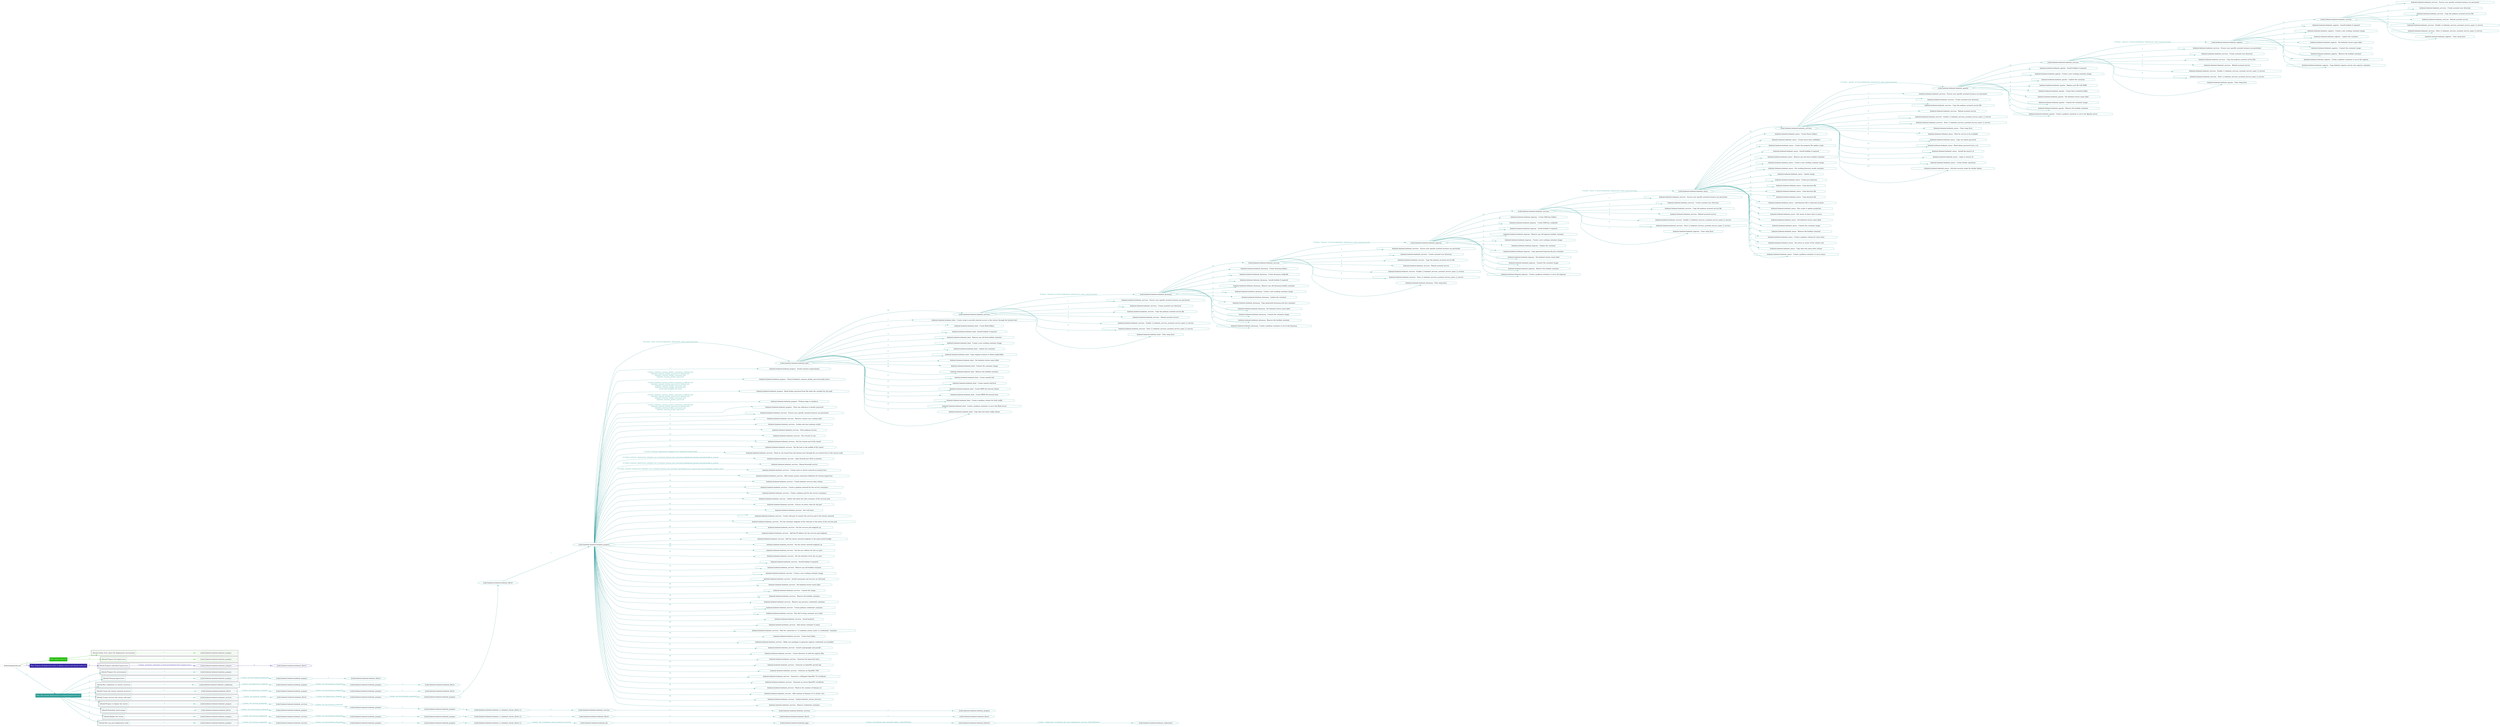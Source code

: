 digraph {
	graph [concentrate=true ordering=in rankdir=LR ratio=fill]
	edge [esep=5 sep=10]
	"kubeinit/playbook.yml" [id=root_node style=dotted]
	play_b460b4d1 [label="Play: Initial setup (1)" color="#25be0e" fontcolor="#ffffff" id=play_b460b4d1 shape=box style=filled tooltip=localhost]
	"kubeinit/playbook.yml" -> play_b460b4d1 [label="1 " color="#25be0e" fontcolor="#25be0e" id=edge_52b517a1 labeltooltip="1 " tooltip="1 "]
	subgraph "kubeinit.kubeinit.kubeinit_prepare" {
		role_89bb06f9 [label="[role] kubeinit.kubeinit.kubeinit_prepare" color="#25be0e" id=role_89bb06f9 tooltip="kubeinit.kubeinit.kubeinit_prepare"]
	}
	subgraph "kubeinit.kubeinit.kubeinit_prepare" {
		role_291e98e2 [label="[role] kubeinit.kubeinit.kubeinit_prepare" color="#25be0e" id=role_291e98e2 tooltip="kubeinit.kubeinit.kubeinit_prepare"]
	}
	subgraph "Play: Initial setup (1)" {
		play_b460b4d1 -> block_e67139aa [label=1 color="#25be0e" fontcolor="#25be0e" id=edge_7155de3e labeltooltip=1 tooltip=1]
		subgraph cluster_block_e67139aa {
			block_e67139aa [label="[block] Gather facts about the deployment environment" color="#25be0e" id=block_e67139aa labeltooltip="Gather facts about the deployment environment" shape=box tooltip="Gather facts about the deployment environment"]
			block_e67139aa -> role_89bb06f9 [label="1 " color="#25be0e" fontcolor="#25be0e" id=edge_1b80a796 labeltooltip="1 " tooltip="1 "]
		}
		play_b460b4d1 -> block_698ea067 [label=2 color="#25be0e" fontcolor="#25be0e" id=edge_8bd1087d labeltooltip=2 tooltip=2]
		subgraph cluster_block_698ea067 {
			block_698ea067 [label="[block] Prepare the hypervisors" color="#25be0e" id=block_698ea067 labeltooltip="Prepare the hypervisors" shape=box tooltip="Prepare the hypervisors"]
			block_698ea067 -> role_291e98e2 [label="1 " color="#25be0e" fontcolor="#25be0e" id=edge_abaf210c labeltooltip="1 " tooltip="1 "]
		}
	}
	play_25aa5dba [label="Play: Prepare all hypervisor hosts to deploy service and cluster nodes (0)" color="#3527a5" fontcolor="#ffffff" id=play_25aa5dba shape=box style=filled tooltip="Play: Prepare all hypervisor hosts to deploy service and cluster nodes (0)"]
	"kubeinit/playbook.yml" -> play_25aa5dba [label="2 " color="#3527a5" fontcolor="#3527a5" id=edge_4521b6f1 labeltooltip="2 " tooltip="2 "]
	subgraph "kubeinit.kubeinit.kubeinit_libvirt" {
		role_6bb2dcfb [label="[role] kubeinit.kubeinit.kubeinit_libvirt" color="#3527a5" id=role_6bb2dcfb tooltip="kubeinit.kubeinit.kubeinit_libvirt"]
	}
	subgraph "kubeinit.kubeinit.kubeinit_prepare" {
		role_edac1c67 [label="[role] kubeinit.kubeinit.kubeinit_prepare" color="#3527a5" id=role_edac1c67 tooltip="kubeinit.kubeinit.kubeinit_prepare"]
		role_edac1c67 -> role_6bb2dcfb [label="1 " color="#3527a5" fontcolor="#3527a5" id=edge_75e86402 labeltooltip="1 " tooltip="1 "]
	}
	subgraph "Play: Prepare all hypervisor hosts to deploy service and cluster nodes (0)" {
		play_25aa5dba -> block_081a3139 [label=1 color="#3527a5" fontcolor="#3527a5" id=edge_02eb2fde labeltooltip=1 tooltip=1]
		subgraph cluster_block_081a3139 {
			block_081a3139 [label="[block] Prepare individual hypervisors" color="#3527a5" id=block_081a3139 labeltooltip="Prepare individual hypervisors" shape=box tooltip="Prepare individual hypervisors"]
			block_081a3139 -> role_edac1c67 [label="1 [when: inventory_hostname in hostvars['kubeinit-facts'].hypervisors]" color="#3527a5" fontcolor="#3527a5" id=edge_924d9b44 labeltooltip="1 [when: inventory_hostname in hostvars['kubeinit-facts'].hypervisors]" tooltip="1 [when: inventory_hostname in hostvars['kubeinit-facts'].hypervisors]"]
		}
	}
	play_df39f49c [label="Play: Run cluster deployment on prepared hypervisors (1)" color="#2f9d98" fontcolor="#ffffff" id=play_df39f49c shape=box style=filled tooltip=localhost]
	"kubeinit/playbook.yml" -> play_df39f49c [label="3 " color="#2f9d98" fontcolor="#2f9d98" id=edge_77fafe3a labeltooltip="3 " tooltip="3 "]
	subgraph "kubeinit.kubeinit.kubeinit_prepare" {
		role_bc888ff6 [label="[role] kubeinit.kubeinit.kubeinit_prepare" color="#2f9d98" id=role_bc888ff6 tooltip="kubeinit.kubeinit.kubeinit_prepare"]
	}
	subgraph "kubeinit.kubeinit.kubeinit_libvirt" {
		role_138de8ac [label="[role] kubeinit.kubeinit.kubeinit_libvirt" color="#2f9d98" id=role_138de8ac tooltip="kubeinit.kubeinit.kubeinit_libvirt"]
	}
	subgraph "kubeinit.kubeinit.kubeinit_prepare" {
		role_d5ea0e61 [label="[role] kubeinit.kubeinit.kubeinit_prepare" color="#2f9d98" id=role_d5ea0e61 tooltip="kubeinit.kubeinit.kubeinit_prepare"]
		role_d5ea0e61 -> role_138de8ac [label="1 " color="#2f9d98" fontcolor="#2f9d98" id=edge_4b61632a labeltooltip="1 " tooltip="1 "]
	}
	subgraph "kubeinit.kubeinit.kubeinit_prepare" {
		role_bbfe75e7 [label="[role] kubeinit.kubeinit.kubeinit_prepare" color="#2f9d98" id=role_bbfe75e7 tooltip="kubeinit.kubeinit.kubeinit_prepare"]
		role_bbfe75e7 -> role_d5ea0e61 [label="1 [when: not environment_prepared]" color="#2f9d98" fontcolor="#2f9d98" id=edge_3fd89136 labeltooltip="1 [when: not environment_prepared]" tooltip="1 [when: not environment_prepared]"]
	}
	subgraph "kubeinit.kubeinit.kubeinit_libvirt" {
		role_d71fd076 [label="[role] kubeinit.kubeinit.kubeinit_libvirt" color="#2f9d98" id=role_d71fd076 tooltip="kubeinit.kubeinit.kubeinit_libvirt"]
	}
	subgraph "kubeinit.kubeinit.kubeinit_prepare" {
		role_e891bb34 [label="[role] kubeinit.kubeinit.kubeinit_prepare" color="#2f9d98" id=role_e891bb34 tooltip="kubeinit.kubeinit.kubeinit_prepare"]
		role_e891bb34 -> role_d71fd076 [label="1 " color="#2f9d98" fontcolor="#2f9d98" id=edge_7378e657 labeltooltip="1 " tooltip="1 "]
	}
	subgraph "kubeinit.kubeinit.kubeinit_prepare" {
		role_601e25e4 [label="[role] kubeinit.kubeinit.kubeinit_prepare" color="#2f9d98" id=role_601e25e4 tooltip="kubeinit.kubeinit.kubeinit_prepare"]
		role_601e25e4 -> role_e891bb34 [label="1 [when: not environment_prepared]" color="#2f9d98" fontcolor="#2f9d98" id=edge_a796f5a6 labeltooltip="1 [when: not environment_prepared]" tooltip="1 [when: not environment_prepared]"]
	}
	subgraph "kubeinit.kubeinit.kubeinit_validations" {
		role_525f1585 [label="[role] kubeinit.kubeinit.kubeinit_validations" color="#2f9d98" id=role_525f1585 tooltip="kubeinit.kubeinit.kubeinit_validations"]
		role_525f1585 -> role_601e25e4 [label="1 [when: not hypervisors_cleaned]" color="#2f9d98" fontcolor="#2f9d98" id=edge_59957979 labeltooltip="1 [when: not hypervisors_cleaned]" tooltip="1 [when: not hypervisors_cleaned]"]
	}
	subgraph "kubeinit.kubeinit.kubeinit_libvirt" {
		role_101252a4 [label="[role] kubeinit.kubeinit.kubeinit_libvirt" color="#2f9d98" id=role_101252a4 tooltip="kubeinit.kubeinit.kubeinit_libvirt"]
	}
	subgraph "kubeinit.kubeinit.kubeinit_prepare" {
		role_60ecb155 [label="[role] kubeinit.kubeinit.kubeinit_prepare" color="#2f9d98" id=role_60ecb155 tooltip="kubeinit.kubeinit.kubeinit_prepare"]
		role_60ecb155 -> role_101252a4 [label="1 " color="#2f9d98" fontcolor="#2f9d98" id=edge_842204eb labeltooltip="1 " tooltip="1 "]
	}
	subgraph "kubeinit.kubeinit.kubeinit_prepare" {
		role_5c328a08 [label="[role] kubeinit.kubeinit.kubeinit_prepare" color="#2f9d98" id=role_5c328a08 tooltip="kubeinit.kubeinit.kubeinit_prepare"]
		role_5c328a08 -> role_60ecb155 [label="1 [when: not environment_prepared]" color="#2f9d98" fontcolor="#2f9d98" id=edge_4fa74ef0 labeltooltip="1 [when: not environment_prepared]" tooltip="1 [when: not environment_prepared]"]
	}
	subgraph "kubeinit.kubeinit.kubeinit_libvirt" {
		role_231738b1 [label="[role] kubeinit.kubeinit.kubeinit_libvirt" color="#2f9d98" id=role_231738b1 tooltip="kubeinit.kubeinit.kubeinit_libvirt"]
		role_231738b1 -> role_5c328a08 [label="1 [when: not hypervisors_cleaned]" color="#2f9d98" fontcolor="#2f9d98" id=edge_5d314033 labeltooltip="1 [when: not hypervisors_cleaned]" tooltip="1 [when: not hypervisors_cleaned]"]
	}
	subgraph "kubeinit.kubeinit.kubeinit_services" {
		role_a63b50b5 [label="[role] kubeinit.kubeinit.kubeinit_services" color="#2f9d98" id=role_a63b50b5 tooltip="kubeinit.kubeinit.kubeinit_services"]
		task_6fcd5566 [label="kubeinit.kubeinit.kubeinit_services : Ensure user specific systemd instance are persistent" color="#2f9d98" id=task_6fcd5566 shape=octagon tooltip="kubeinit.kubeinit.kubeinit_services : Ensure user specific systemd instance are persistent"]
		role_a63b50b5 -> task_6fcd5566 [label="1 " color="#2f9d98" fontcolor="#2f9d98" id=edge_1022716d labeltooltip="1 " tooltip="1 "]
		task_3bd83d8e [label="kubeinit.kubeinit.kubeinit_services : Create systemd user directory" color="#2f9d98" id=task_3bd83d8e shape=octagon tooltip="kubeinit.kubeinit.kubeinit_services : Create systemd user directory"]
		role_a63b50b5 -> task_3bd83d8e [label="2 " color="#2f9d98" fontcolor="#2f9d98" id=edge_c16ad11d labeltooltip="2 " tooltip="2 "]
		task_b1adff25 [label="kubeinit.kubeinit.kubeinit_services : Copy the podman systemd service file" color="#2f9d98" id=task_b1adff25 shape=octagon tooltip="kubeinit.kubeinit.kubeinit_services : Copy the podman systemd service file"]
		role_a63b50b5 -> task_b1adff25 [label="3 " color="#2f9d98" fontcolor="#2f9d98" id=edge_f7462763 labeltooltip="3 " tooltip="3 "]
		task_75062fec [label="kubeinit.kubeinit.kubeinit_services : Reload systemd service" color="#2f9d98" id=task_75062fec shape=octagon tooltip="kubeinit.kubeinit.kubeinit_services : Reload systemd service"]
		role_a63b50b5 -> task_75062fec [label="4 " color="#2f9d98" fontcolor="#2f9d98" id=edge_f203d23e labeltooltip="4 " tooltip="4 "]
		task_0b11b66e [label="kubeinit.kubeinit.kubeinit_services : Enable {{ kubeinit_services_systemd_service_name }}.service" color="#2f9d98" id=task_0b11b66e shape=octagon tooltip="kubeinit.kubeinit.kubeinit_services : Enable {{ kubeinit_services_systemd_service_name }}.service"]
		role_a63b50b5 -> task_0b11b66e [label="5 " color="#2f9d98" fontcolor="#2f9d98" id=edge_ea86b2e2 labeltooltip="5 " tooltip="5 "]
		task_995b6a7e [label="kubeinit.kubeinit.kubeinit_services : Start {{ kubeinit_services_systemd_service_name }}.service" color="#2f9d98" id=task_995b6a7e shape=octagon tooltip="kubeinit.kubeinit.kubeinit_services : Start {{ kubeinit_services_systemd_service_name }}.service"]
		role_a63b50b5 -> task_995b6a7e [label="6 " color="#2f9d98" fontcolor="#2f9d98" id=edge_a80dfb5b labeltooltip="6 " tooltip="6 "]
		task_fcc08890 [label="kubeinit.kubeinit.kubeinit_registry : Clear temp facts" color="#2f9d98" id=task_fcc08890 shape=octagon tooltip="kubeinit.kubeinit.kubeinit_registry : Clear temp facts"]
		role_a63b50b5 -> task_fcc08890 [label="7 " color="#2f9d98" fontcolor="#2f9d98" id=edge_819ddc31 labeltooltip="7 " tooltip="7 "]
	}
	subgraph "kubeinit.kubeinit.kubeinit_registry" {
		role_cc97305b [label="[role] kubeinit.kubeinit.kubeinit_registry" color="#2f9d98" id=role_cc97305b tooltip="kubeinit.kubeinit.kubeinit_registry"]
		task_d87c857c [label="kubeinit.kubeinit.kubeinit_registry : Install buildah if required" color="#2f9d98" id=task_d87c857c shape=octagon tooltip="kubeinit.kubeinit.kubeinit_registry : Install buildah if required"]
		role_cc97305b -> task_d87c857c [label="1 " color="#2f9d98" fontcolor="#2f9d98" id=edge_142d289f labeltooltip="1 " tooltip="1 "]
		task_f8999d79 [label="kubeinit.kubeinit.kubeinit_registry : Create a new working container image" color="#2f9d98" id=task_f8999d79 shape=octagon tooltip="kubeinit.kubeinit.kubeinit_registry : Create a new working container image"]
		role_cc97305b -> task_f8999d79 [label="2 " color="#2f9d98" fontcolor="#2f9d98" id=edge_b8affc3e labeltooltip="2 " tooltip="2 "]
		task_fe9ad7ec [label="kubeinit.kubeinit.kubeinit_registry : Update the container" color="#2f9d98" id=task_fe9ad7ec shape=octagon tooltip="kubeinit.kubeinit.kubeinit_registry : Update the container"]
		role_cc97305b -> task_fe9ad7ec [label="3 " color="#2f9d98" fontcolor="#2f9d98" id=edge_9b59a1ac labeltooltip="3 " tooltip="3 "]
		task_0f055823 [label="kubeinit.kubeinit.kubeinit_registry : Set kubeinit-cluster-name label" color="#2f9d98" id=task_0f055823 shape=octagon tooltip="kubeinit.kubeinit.kubeinit_registry : Set kubeinit-cluster-name label"]
		role_cc97305b -> task_0f055823 [label="4 " color="#2f9d98" fontcolor="#2f9d98" id=edge_f70f27ce labeltooltip="4 " tooltip="4 "]
		task_ad849759 [label="kubeinit.kubeinit.kubeinit_registry : Commit the container image" color="#2f9d98" id=task_ad849759 shape=octagon tooltip="kubeinit.kubeinit.kubeinit_registry : Commit the container image"]
		role_cc97305b -> task_ad849759 [label="5 " color="#2f9d98" fontcolor="#2f9d98" id=edge_df66bd61 labeltooltip="5 " tooltip="5 "]
		task_5ca7339a [label="kubeinit.kubeinit.kubeinit_registry : Remove the buildah container" color="#2f9d98" id=task_5ca7339a shape=octagon tooltip="kubeinit.kubeinit.kubeinit_registry : Remove the buildah container"]
		role_cc97305b -> task_5ca7339a [label="6 " color="#2f9d98" fontcolor="#2f9d98" id=edge_ace55b20 labeltooltip="6 " tooltip="6 "]
		task_84f238b6 [label="kubeinit.kubeinit.kubeinit_registry : Create a podman container to serve the registry" color="#2f9d98" id=task_84f238b6 shape=octagon tooltip="kubeinit.kubeinit.kubeinit_registry : Create a podman container to serve the registry"]
		role_cc97305b -> task_84f238b6 [label="7 " color="#2f9d98" fontcolor="#2f9d98" id=edge_8220d971 labeltooltip="7 " tooltip="7 "]
		task_b33b89a5 [label="kubeinit.kubeinit.kubeinit_registry : Copy kubeinit registry secrets into registry container" color="#2f9d98" id=task_b33b89a5 shape=octagon tooltip="kubeinit.kubeinit.kubeinit_registry : Copy kubeinit registry secrets into registry container"]
		role_cc97305b -> task_b33b89a5 [label="8 " color="#2f9d98" fontcolor="#2f9d98" id=edge_6bd95e5a labeltooltip="8 " tooltip="8 "]
		role_cc97305b -> role_a63b50b5 [label="9 " color="#2f9d98" fontcolor="#2f9d98" id=edge_ca50fa39 labeltooltip="9 " tooltip="9 "]
	}
	subgraph "kubeinit.kubeinit.kubeinit_services" {
		role_5bd4930e [label="[role] kubeinit.kubeinit.kubeinit_services" color="#2f9d98" id=role_5bd4930e tooltip="kubeinit.kubeinit.kubeinit_services"]
		task_8a4461c4 [label="kubeinit.kubeinit.kubeinit_services : Ensure user specific systemd instance are persistent" color="#2f9d98" id=task_8a4461c4 shape=octagon tooltip="kubeinit.kubeinit.kubeinit_services : Ensure user specific systemd instance are persistent"]
		role_5bd4930e -> task_8a4461c4 [label="1 " color="#2f9d98" fontcolor="#2f9d98" id=edge_ef63afeb labeltooltip="1 " tooltip="1 "]
		task_932f0b10 [label="kubeinit.kubeinit.kubeinit_services : Create systemd user directory" color="#2f9d98" id=task_932f0b10 shape=octagon tooltip="kubeinit.kubeinit.kubeinit_services : Create systemd user directory"]
		role_5bd4930e -> task_932f0b10 [label="2 " color="#2f9d98" fontcolor="#2f9d98" id=edge_81c56f6a labeltooltip="2 " tooltip="2 "]
		task_e68d6e15 [label="kubeinit.kubeinit.kubeinit_services : Copy the podman systemd service file" color="#2f9d98" id=task_e68d6e15 shape=octagon tooltip="kubeinit.kubeinit.kubeinit_services : Copy the podman systemd service file"]
		role_5bd4930e -> task_e68d6e15 [label="3 " color="#2f9d98" fontcolor="#2f9d98" id=edge_6a25e165 labeltooltip="3 " tooltip="3 "]
		task_4758f57c [label="kubeinit.kubeinit.kubeinit_services : Reload systemd service" color="#2f9d98" id=task_4758f57c shape=octagon tooltip="kubeinit.kubeinit.kubeinit_services : Reload systemd service"]
		role_5bd4930e -> task_4758f57c [label="4 " color="#2f9d98" fontcolor="#2f9d98" id=edge_b58019e9 labeltooltip="4 " tooltip="4 "]
		task_2fca728c [label="kubeinit.kubeinit.kubeinit_services : Enable {{ kubeinit_services_systemd_service_name }}.service" color="#2f9d98" id=task_2fca728c shape=octagon tooltip="kubeinit.kubeinit.kubeinit_services : Enable {{ kubeinit_services_systemd_service_name }}.service"]
		role_5bd4930e -> task_2fca728c [label="5 " color="#2f9d98" fontcolor="#2f9d98" id=edge_f922b6f2 labeltooltip="5 " tooltip="5 "]
		task_b992c795 [label="kubeinit.kubeinit.kubeinit_services : Start {{ kubeinit_services_systemd_service_name }}.service" color="#2f9d98" id=task_b992c795 shape=octagon tooltip="kubeinit.kubeinit.kubeinit_services : Start {{ kubeinit_services_systemd_service_name }}.service"]
		role_5bd4930e -> task_b992c795 [label="6 " color="#2f9d98" fontcolor="#2f9d98" id=edge_e43b97cd labeltooltip="6 " tooltip="6 "]
		task_d8ab2447 [label="kubeinit.kubeinit.kubeinit_apache : Clear temp facts" color="#2f9d98" id=task_d8ab2447 shape=octagon tooltip="kubeinit.kubeinit.kubeinit_apache : Clear temp facts"]
		role_5bd4930e -> task_d8ab2447 [label="7 " color="#2f9d98" fontcolor="#2f9d98" id=edge_95c182db labeltooltip="7 " tooltip="7 "]
		role_5bd4930e -> role_cc97305b [label="8 [when: 'registry' in hostvars[kubeinit_deployment_node_name].services]" color="#2f9d98" fontcolor="#2f9d98" id=edge_0fad687b labeltooltip="8 [when: 'registry' in hostvars[kubeinit_deployment_node_name].services]" tooltip="8 [when: 'registry' in hostvars[kubeinit_deployment_node_name].services]"]
	}
	subgraph "kubeinit.kubeinit.kubeinit_apache" {
		role_360b66d0 [label="[role] kubeinit.kubeinit.kubeinit_apache" color="#2f9d98" id=role_360b66d0 tooltip="kubeinit.kubeinit.kubeinit_apache"]
		task_42ca2a60 [label="kubeinit.kubeinit.kubeinit_apache : Install buildah if required" color="#2f9d98" id=task_42ca2a60 shape=octagon tooltip="kubeinit.kubeinit.kubeinit_apache : Install buildah if required"]
		role_360b66d0 -> task_42ca2a60 [label="1 " color="#2f9d98" fontcolor="#2f9d98" id=edge_6d54f667 labeltooltip="1 " tooltip="1 "]
		task_5984cec4 [label="kubeinit.kubeinit.kubeinit_apache : Create a new working container image" color="#2f9d98" id=task_5984cec4 shape=octagon tooltip="kubeinit.kubeinit.kubeinit_apache : Create a new working container image"]
		role_360b66d0 -> task_5984cec4 [label="2 " color="#2f9d98" fontcolor="#2f9d98" id=edge_0eb74c25 labeltooltip="2 " tooltip="2 "]
		task_3c0c1424 [label="kubeinit.kubeinit.kubeinit_apache : Update the container" color="#2f9d98" id=task_3c0c1424 shape=octagon tooltip="kubeinit.kubeinit.kubeinit_apache : Update the container"]
		role_360b66d0 -> task_3c0c1424 [label="3 " color="#2f9d98" fontcolor="#2f9d98" id=edge_c61c3d0b labeltooltip="3 " tooltip="3 "]
		task_f824be5f [label="kubeinit.kubeinit.kubeinit_apache : Replace port 80 with 8080" color="#2f9d98" id=task_f824be5f shape=octagon tooltip="kubeinit.kubeinit.kubeinit_apache : Replace port 80 with 8080"]
		role_360b66d0 -> task_f824be5f [label="4 " color="#2f9d98" fontcolor="#2f9d98" id=edge_6245aa1b labeltooltip="4 " tooltip="4 "]
		task_cc24fc4f [label="kubeinit.kubeinit.kubeinit_apache : Create link to kubeinit folder" color="#2f9d98" id=task_cc24fc4f shape=octagon tooltip="kubeinit.kubeinit.kubeinit_apache : Create link to kubeinit folder"]
		role_360b66d0 -> task_cc24fc4f [label="5 " color="#2f9d98" fontcolor="#2f9d98" id=edge_d34f0266 labeltooltip="5 " tooltip="5 "]
		task_ab676f00 [label="kubeinit.kubeinit.kubeinit_apache : Set kubeinit-cluster-name label" color="#2f9d98" id=task_ab676f00 shape=octagon tooltip="kubeinit.kubeinit.kubeinit_apache : Set kubeinit-cluster-name label"]
		role_360b66d0 -> task_ab676f00 [label="6 " color="#2f9d98" fontcolor="#2f9d98" id=edge_dffacea6 labeltooltip="6 " tooltip="6 "]
		task_f3c622f7 [label="kubeinit.kubeinit.kubeinit_apache : Commit the container image" color="#2f9d98" id=task_f3c622f7 shape=octagon tooltip="kubeinit.kubeinit.kubeinit_apache : Commit the container image"]
		role_360b66d0 -> task_f3c622f7 [label="7 " color="#2f9d98" fontcolor="#2f9d98" id=edge_e008a094 labeltooltip="7 " tooltip="7 "]
		task_acd388e9 [label="kubeinit.kubeinit.kubeinit_apache : Remove the buildah container" color="#2f9d98" id=task_acd388e9 shape=octagon tooltip="kubeinit.kubeinit.kubeinit_apache : Remove the buildah container"]
		role_360b66d0 -> task_acd388e9 [label="8 " color="#2f9d98" fontcolor="#2f9d98" id=edge_1f77afde labeltooltip="8 " tooltip="8 "]
		task_3218a5e1 [label="kubeinit.kubeinit.kubeinit_apache : Create a podman container to serve the Apache server" color="#2f9d98" id=task_3218a5e1 shape=octagon tooltip="kubeinit.kubeinit.kubeinit_apache : Create a podman container to serve the Apache server"]
		role_360b66d0 -> task_3218a5e1 [label="9 " color="#2f9d98" fontcolor="#2f9d98" id=edge_fcdfe3ae labeltooltip="9 " tooltip="9 "]
		role_360b66d0 -> role_5bd4930e [label="10 " color="#2f9d98" fontcolor="#2f9d98" id=edge_77f4a1bd labeltooltip="10 " tooltip="10 "]
	}
	subgraph "kubeinit.kubeinit.kubeinit_services" {
		role_cac6922f [label="[role] kubeinit.kubeinit.kubeinit_services" color="#2f9d98" id=role_cac6922f tooltip="kubeinit.kubeinit.kubeinit_services"]
		task_2185f5d7 [label="kubeinit.kubeinit.kubeinit_services : Ensure user specific systemd instance are persistent" color="#2f9d98" id=task_2185f5d7 shape=octagon tooltip="kubeinit.kubeinit.kubeinit_services : Ensure user specific systemd instance are persistent"]
		role_cac6922f -> task_2185f5d7 [label="1 " color="#2f9d98" fontcolor="#2f9d98" id=edge_58fba52a labeltooltip="1 " tooltip="1 "]
		task_548dae6d [label="kubeinit.kubeinit.kubeinit_services : Create systemd user directory" color="#2f9d98" id=task_548dae6d shape=octagon tooltip="kubeinit.kubeinit.kubeinit_services : Create systemd user directory"]
		role_cac6922f -> task_548dae6d [label="2 " color="#2f9d98" fontcolor="#2f9d98" id=edge_b204c991 labeltooltip="2 " tooltip="2 "]
		task_9e7955cb [label="kubeinit.kubeinit.kubeinit_services : Copy the podman systemd service file" color="#2f9d98" id=task_9e7955cb shape=octagon tooltip="kubeinit.kubeinit.kubeinit_services : Copy the podman systemd service file"]
		role_cac6922f -> task_9e7955cb [label="3 " color="#2f9d98" fontcolor="#2f9d98" id=edge_3b0b539e labeltooltip="3 " tooltip="3 "]
		task_9898a107 [label="kubeinit.kubeinit.kubeinit_services : Reload systemd service" color="#2f9d98" id=task_9898a107 shape=octagon tooltip="kubeinit.kubeinit.kubeinit_services : Reload systemd service"]
		role_cac6922f -> task_9898a107 [label="4 " color="#2f9d98" fontcolor="#2f9d98" id=edge_939776f7 labeltooltip="4 " tooltip="4 "]
		task_8bed4d74 [label="kubeinit.kubeinit.kubeinit_services : Enable {{ kubeinit_services_systemd_service_name }}.service" color="#2f9d98" id=task_8bed4d74 shape=octagon tooltip="kubeinit.kubeinit.kubeinit_services : Enable {{ kubeinit_services_systemd_service_name }}.service"]
		role_cac6922f -> task_8bed4d74 [label="5 " color="#2f9d98" fontcolor="#2f9d98" id=edge_08e26cf3 labeltooltip="5 " tooltip="5 "]
		task_d013ba2a [label="kubeinit.kubeinit.kubeinit_services : Start {{ kubeinit_services_systemd_service_name }}.service" color="#2f9d98" id=task_d013ba2a shape=octagon tooltip="kubeinit.kubeinit.kubeinit_services : Start {{ kubeinit_services_systemd_service_name }}.service"]
		role_cac6922f -> task_d013ba2a [label="6 " color="#2f9d98" fontcolor="#2f9d98" id=edge_b9706bd4 labeltooltip="6 " tooltip="6 "]
		task_4e6a5f6c [label="kubeinit.kubeinit.kubeinit_nexus : Clear temp facts" color="#2f9d98" id=task_4e6a5f6c shape=octagon tooltip="kubeinit.kubeinit.kubeinit_nexus : Clear temp facts"]
		role_cac6922f -> task_4e6a5f6c [label="7 " color="#2f9d98" fontcolor="#2f9d98" id=edge_f5a4d3c1 labeltooltip="7 " tooltip="7 "]
		task_638a2cf6 [label="kubeinit.kubeinit.kubeinit_nexus : Wait for service to be available" color="#2f9d98" id=task_638a2cf6 shape=octagon tooltip="kubeinit.kubeinit.kubeinit_nexus : Wait for service to be available"]
		role_cac6922f -> task_638a2cf6 [label="8 " color="#2f9d98" fontcolor="#2f9d98" id=edge_4e52cd40 labeltooltip="8 " tooltip="8 "]
		task_be5cbfbe [label="kubeinit.kubeinit.kubeinit_nexus : Copy out admin password" color="#2f9d98" id=task_be5cbfbe shape=octagon tooltip="kubeinit.kubeinit.kubeinit_nexus : Copy out admin password"]
		role_cac6922f -> task_be5cbfbe [label="9 " color="#2f9d98" fontcolor="#2f9d98" id=edge_b43c4b49 labeltooltip="9 " tooltip="9 "]
		task_9c65d835 [label="kubeinit.kubeinit.kubeinit_nexus : Read admin password into a var" color="#2f9d98" id=task_9c65d835 shape=octagon tooltip="kubeinit.kubeinit.kubeinit_nexus : Read admin password into a var"]
		role_cac6922f -> task_9c65d835 [label="10 " color="#2f9d98" fontcolor="#2f9d98" id=edge_922c230d labeltooltip="10 " tooltip="10 "]
		task_61d2d0a9 [label="kubeinit.kubeinit.kubeinit_nexus : Install the nexus3 cli" color="#2f9d98" id=task_61d2d0a9 shape=octagon tooltip="kubeinit.kubeinit.kubeinit_nexus : Install the nexus3 cli"]
		role_cac6922f -> task_61d2d0a9 [label="11 " color="#2f9d98" fontcolor="#2f9d98" id=edge_c84c7402 labeltooltip="11 " tooltip="11 "]
		task_0bd78ce7 [label="kubeinit.kubeinit.kubeinit_nexus : Login to nexus3 cli" color="#2f9d98" id=task_0bd78ce7 shape=octagon tooltip="kubeinit.kubeinit.kubeinit_nexus : Login to nexus3 cli"]
		role_cac6922f -> task_0bd78ce7 [label="12 " color="#2f9d98" fontcolor="#2f9d98" id=edge_d3ab0dbe labeltooltip="12 " tooltip="12 "]
		task_14ce5e03 [label="kubeinit.kubeinit.kubeinit_nexus : Create docker repository" color="#2f9d98" id=task_14ce5e03 shape=octagon tooltip="kubeinit.kubeinit.kubeinit_nexus : Create docker repository"]
		role_cac6922f -> task_14ce5e03 [label="13 " color="#2f9d98" fontcolor="#2f9d98" id=edge_07827a87 labeltooltip="13 " tooltip="13 "]
		task_9b045546 [label="kubeinit.kubeinit.kubeinit_nexus : Activate security realm for docker tokens" color="#2f9d98" id=task_9b045546 shape=octagon tooltip="kubeinit.kubeinit.kubeinit_nexus : Activate security realm for docker tokens"]
		role_cac6922f -> task_9b045546 [label="14 " color="#2f9d98" fontcolor="#2f9d98" id=edge_22576002 labeltooltip="14 " tooltip="14 "]
		role_cac6922f -> role_360b66d0 [label="15 [when: 'apache' in hostvars[kubeinit_deployment_node_name].services]" color="#2f9d98" fontcolor="#2f9d98" id=edge_8c1c2b0e labeltooltip="15 [when: 'apache' in hostvars[kubeinit_deployment_node_name].services]" tooltip="15 [when: 'apache' in hostvars[kubeinit_deployment_node_name].services]"]
	}
	subgraph "kubeinit.kubeinit.kubeinit_nexus" {
		role_1a460e90 [label="[role] kubeinit.kubeinit.kubeinit_nexus" color="#2f9d98" id=role_1a460e90 tooltip="kubeinit.kubeinit.kubeinit_nexus"]
		task_547cb3cc [label="kubeinit.kubeinit.kubeinit_nexus : Create Nexus folders" color="#2f9d98" id=task_547cb3cc shape=octagon tooltip="kubeinit.kubeinit.kubeinit_nexus : Create Nexus folders"]
		role_1a460e90 -> task_547cb3cc [label="1 " color="#2f9d98" fontcolor="#2f9d98" id=edge_7a818d9e labeltooltip="1 " tooltip="1 "]
		task_c64a892d [label="kubeinit.kubeinit.kubeinit_nexus : Create nexus-data subfolders" color="#2f9d98" id=task_c64a892d shape=octagon tooltip="kubeinit.kubeinit.kubeinit_nexus : Create nexus-data subfolders"]
		role_1a460e90 -> task_c64a892d [label="2 " color="#2f9d98" fontcolor="#2f9d98" id=edge_8fa2a63b labeltooltip="2 " tooltip="2 "]
		task_664618c0 [label="kubeinit.kubeinit.kubeinit_nexus : Create the property file update script" color="#2f9d98" id=task_664618c0 shape=octagon tooltip="kubeinit.kubeinit.kubeinit_nexus : Create the property file update script"]
		role_1a460e90 -> task_664618c0 [label="3 " color="#2f9d98" fontcolor="#2f9d98" id=edge_aef59732 labeltooltip="3 " tooltip="3 "]
		task_68b8f2ef [label="kubeinit.kubeinit.kubeinit_nexus : Install buildah if required" color="#2f9d98" id=task_68b8f2ef shape=octagon tooltip="kubeinit.kubeinit.kubeinit_nexus : Install buildah if required"]
		role_1a460e90 -> task_68b8f2ef [label="4 " color="#2f9d98" fontcolor="#2f9d98" id=edge_397a4d23 labeltooltip="4 " tooltip="4 "]
		task_fe5ccc70 [label="kubeinit.kubeinit.kubeinit_nexus : Remove any old nexus buildah container" color="#2f9d98" id=task_fe5ccc70 shape=octagon tooltip="kubeinit.kubeinit.kubeinit_nexus : Remove any old nexus buildah container"]
		role_1a460e90 -> task_fe5ccc70 [label="5 " color="#2f9d98" fontcolor="#2f9d98" id=edge_aee2ae42 labeltooltip="5 " tooltip="5 "]
		task_5aeb550a [label="kubeinit.kubeinit.kubeinit_nexus : Create a new working container image" color="#2f9d98" id=task_5aeb550a shape=octagon tooltip="kubeinit.kubeinit.kubeinit_nexus : Create a new working container image"]
		role_1a460e90 -> task_5aeb550a [label="6 " color="#2f9d98" fontcolor="#2f9d98" id=edge_b3463b13 labeltooltip="6 " tooltip="6 "]
		task_092aa70a [label="kubeinit.kubeinit.kubeinit_nexus : Set working directory inside container" color="#2f9d98" id=task_092aa70a shape=octagon tooltip="kubeinit.kubeinit.kubeinit_nexus : Set working directory inside container"]
		role_1a460e90 -> task_092aa70a [label="7 " color="#2f9d98" fontcolor="#2f9d98" id=edge_c86e5b31 labeltooltip="7 " tooltip="7 "]
		task_3c91bc82 [label="kubeinit.kubeinit.kubeinit_nexus : Update image" color="#2f9d98" id=task_3c91bc82 shape=octagon tooltip="kubeinit.kubeinit.kubeinit_nexus : Update image"]
		role_1a460e90 -> task_3c91bc82 [label="8 " color="#2f9d98" fontcolor="#2f9d98" id=edge_44169e44 labeltooltip="8 " tooltip="8 "]
		task_d77246d8 [label="kubeinit.kubeinit.kubeinit_nexus : Create java keystore" color="#2f9d98" id=task_d77246d8 shape=octagon tooltip="kubeinit.kubeinit.kubeinit_nexus : Create java keystore"]
		role_1a460e90 -> task_d77246d8 [label="9 " color="#2f9d98" fontcolor="#2f9d98" id=edge_0b8693a3 labeltooltip="9 " tooltip="9 "]
		task_29bc648c [label="kubeinit.kubeinit.kubeinit_nexus : Copy keystore file" color="#2f9d98" id=task_29bc648c shape=octagon tooltip="kubeinit.kubeinit.kubeinit_nexus : Copy keystore file"]
		role_1a460e90 -> task_29bc648c [label="10 " color="#2f9d98" fontcolor="#2f9d98" id=edge_8c60d04d labeltooltip="10 " tooltip="10 "]
		task_e4ac6224 [label="kubeinit.kubeinit.kubeinit_nexus : Copy keystore file" color="#2f9d98" id=task_e4ac6224 shape=octagon tooltip="kubeinit.kubeinit.kubeinit_nexus : Copy keystore file"]
		role_1a460e90 -> task_e4ac6224 [label="11 " color="#2f9d98" fontcolor="#2f9d98" id=edge_3f843875 labeltooltip="11 " tooltip="11 "]
		task_50dff6cc [label="kubeinit.kubeinit.kubeinit_nexus : Copy keystore file" color="#2f9d98" id=task_50dff6cc shape=octagon tooltip="kubeinit.kubeinit.kubeinit_nexus : Copy keystore file"]
		role_1a460e90 -> task_50dff6cc [label="12 " color="#2f9d98" fontcolor="#2f9d98" id=edge_e68994d9 labeltooltip="12 " tooltip="12 "]
		task_9601236c [label="kubeinit.kubeinit.kubeinit_nexus : Link keystore file to alternate location" color="#2f9d98" id=task_9601236c shape=octagon tooltip="kubeinit.kubeinit.kubeinit_nexus : Link keystore file to alternate location"]
		role_1a460e90 -> task_9601236c [label="13 " color="#2f9d98" fontcolor="#2f9d98" id=edge_69a4904d labeltooltip="13 " tooltip="13 "]
		task_ea8c0979 [label="kubeinit.kubeinit.kubeinit_nexus : Run script to update properties" color="#2f9d98" id=task_ea8c0979 shape=octagon tooltip="kubeinit.kubeinit.kubeinit_nexus : Run script to update properties"]
		role_1a460e90 -> task_ea8c0979 [label="14 " color="#2f9d98" fontcolor="#2f9d98" id=edge_637c9431 labeltooltip="14 " tooltip="14 "]
		task_7ff82ec3 [label="kubeinit.kubeinit.kubeinit_nexus : Set owner of nexus data to nexus" color="#2f9d98" id=task_7ff82ec3 shape=octagon tooltip="kubeinit.kubeinit.kubeinit_nexus : Set owner of nexus data to nexus"]
		role_1a460e90 -> task_7ff82ec3 [label="15 " color="#2f9d98" fontcolor="#2f9d98" id=edge_1978993a labeltooltip="15 " tooltip="15 "]
		task_0a492b4b [label="kubeinit.kubeinit.kubeinit_nexus : Set kubeinit-cluster-name label" color="#2f9d98" id=task_0a492b4b shape=octagon tooltip="kubeinit.kubeinit.kubeinit_nexus : Set kubeinit-cluster-name label"]
		role_1a460e90 -> task_0a492b4b [label="16 " color="#2f9d98" fontcolor="#2f9d98" id=edge_60413b47 labeltooltip="16 " tooltip="16 "]
		task_0cfb4965 [label="kubeinit.kubeinit.kubeinit_nexus : Commit the container image" color="#2f9d98" id=task_0cfb4965 shape=octagon tooltip="kubeinit.kubeinit.kubeinit_nexus : Commit the container image"]
		role_1a460e90 -> task_0cfb4965 [label="17 " color="#2f9d98" fontcolor="#2f9d98" id=edge_69525e4a labeltooltip="17 " tooltip="17 "]
		task_65697f88 [label="kubeinit.kubeinit.kubeinit_nexus : Remove the buildah container" color="#2f9d98" id=task_65697f88 shape=octagon tooltip="kubeinit.kubeinit.kubeinit_nexus : Remove the buildah container"]
		role_1a460e90 -> task_65697f88 [label="18 " color="#2f9d98" fontcolor="#2f9d98" id=edge_95678e3c labeltooltip="18 " tooltip="18 "]
		task_9c0ab91f [label="kubeinit.kubeinit.kubeinit_nexus : Create a podman volume for nexus data" color="#2f9d98" id=task_9c0ab91f shape=octagon tooltip="kubeinit.kubeinit.kubeinit_nexus : Create a podman volume for nexus data"]
		role_1a460e90 -> task_9c0ab91f [label="19 " color="#2f9d98" fontcolor="#2f9d98" id=edge_3cd5c7ad labeltooltip="19 " tooltip="19 "]
		task_219ccc8d [label="kubeinit.kubeinit.kubeinit_nexus : Set nexus as owner of the volume root" color="#2f9d98" id=task_219ccc8d shape=octagon tooltip="kubeinit.kubeinit.kubeinit_nexus : Set nexus as owner of the volume root"]
		role_1a460e90 -> task_219ccc8d [label="20 " color="#2f9d98" fontcolor="#2f9d98" id=edge_71a5498b labeltooltip="20 " tooltip="20 "]
		task_5d759c02 [label="kubeinit.kubeinit.kubeinit_nexus : Copy data into nexus-data volume" color="#2f9d98" id=task_5d759c02 shape=octagon tooltip="kubeinit.kubeinit.kubeinit_nexus : Copy data into nexus-data volume"]
		role_1a460e90 -> task_5d759c02 [label="21 " color="#2f9d98" fontcolor="#2f9d98" id=edge_c6c10308 labeltooltip="21 " tooltip="21 "]
		task_92ca34d0 [label="kubeinit.kubeinit.kubeinit_nexus : Create a podman container to serve nexus" color="#2f9d98" id=task_92ca34d0 shape=octagon tooltip="kubeinit.kubeinit.kubeinit_nexus : Create a podman container to serve nexus"]
		role_1a460e90 -> task_92ca34d0 [label="22 " color="#2f9d98" fontcolor="#2f9d98" id=edge_8d1d7454 labeltooltip="22 " tooltip="22 "]
		role_1a460e90 -> role_cac6922f [label="23 " color="#2f9d98" fontcolor="#2f9d98" id=edge_dab0b449 labeltooltip="23 " tooltip="23 "]
	}
	subgraph "kubeinit.kubeinit.kubeinit_services" {
		role_0ae5b7a0 [label="[role] kubeinit.kubeinit.kubeinit_services" color="#2f9d98" id=role_0ae5b7a0 tooltip="kubeinit.kubeinit.kubeinit_services"]
		task_868514c2 [label="kubeinit.kubeinit.kubeinit_services : Ensure user specific systemd instance are persistent" color="#2f9d98" id=task_868514c2 shape=octagon tooltip="kubeinit.kubeinit.kubeinit_services : Ensure user specific systemd instance are persistent"]
		role_0ae5b7a0 -> task_868514c2 [label="1 " color="#2f9d98" fontcolor="#2f9d98" id=edge_61f7b265 labeltooltip="1 " tooltip="1 "]
		task_a75ca68c [label="kubeinit.kubeinit.kubeinit_services : Create systemd user directory" color="#2f9d98" id=task_a75ca68c shape=octagon tooltip="kubeinit.kubeinit.kubeinit_services : Create systemd user directory"]
		role_0ae5b7a0 -> task_a75ca68c [label="2 " color="#2f9d98" fontcolor="#2f9d98" id=edge_e52076e0 labeltooltip="2 " tooltip="2 "]
		task_7452022b [label="kubeinit.kubeinit.kubeinit_services : Copy the podman systemd service file" color="#2f9d98" id=task_7452022b shape=octagon tooltip="kubeinit.kubeinit.kubeinit_services : Copy the podman systemd service file"]
		role_0ae5b7a0 -> task_7452022b [label="3 " color="#2f9d98" fontcolor="#2f9d98" id=edge_e28c142b labeltooltip="3 " tooltip="3 "]
		task_5566ec12 [label="kubeinit.kubeinit.kubeinit_services : Reload systemd service" color="#2f9d98" id=task_5566ec12 shape=octagon tooltip="kubeinit.kubeinit.kubeinit_services : Reload systemd service"]
		role_0ae5b7a0 -> task_5566ec12 [label="4 " color="#2f9d98" fontcolor="#2f9d98" id=edge_b75c7d9b labeltooltip="4 " tooltip="4 "]
		task_9bf1c070 [label="kubeinit.kubeinit.kubeinit_services : Enable {{ kubeinit_services_systemd_service_name }}.service" color="#2f9d98" id=task_9bf1c070 shape=octagon tooltip="kubeinit.kubeinit.kubeinit_services : Enable {{ kubeinit_services_systemd_service_name }}.service"]
		role_0ae5b7a0 -> task_9bf1c070 [label="5 " color="#2f9d98" fontcolor="#2f9d98" id=edge_4494778d labeltooltip="5 " tooltip="5 "]
		task_c22480fe [label="kubeinit.kubeinit.kubeinit_services : Start {{ kubeinit_services_systemd_service_name }}.service" color="#2f9d98" id=task_c22480fe shape=octagon tooltip="kubeinit.kubeinit.kubeinit_services : Start {{ kubeinit_services_systemd_service_name }}.service"]
		role_0ae5b7a0 -> task_c22480fe [label="6 " color="#2f9d98" fontcolor="#2f9d98" id=edge_187f8a72 labeltooltip="6 " tooltip="6 "]
		task_77290359 [label="kubeinit.kubeinit.kubeinit_haproxy : Clear temp facts" color="#2f9d98" id=task_77290359 shape=octagon tooltip="kubeinit.kubeinit.kubeinit_haproxy : Clear temp facts"]
		role_0ae5b7a0 -> task_77290359 [label="7 " color="#2f9d98" fontcolor="#2f9d98" id=edge_3f6853ca labeltooltip="7 " tooltip="7 "]
		role_0ae5b7a0 -> role_1a460e90 [label="8 [when: 'nexus' in hostvars[kubeinit_deployment_node_name].services]" color="#2f9d98" fontcolor="#2f9d98" id=edge_2e62e949 labeltooltip="8 [when: 'nexus' in hostvars[kubeinit_deployment_node_name].services]" tooltip="8 [when: 'nexus' in hostvars[kubeinit_deployment_node_name].services]"]
	}
	subgraph "kubeinit.kubeinit.kubeinit_haproxy" {
		role_644c2189 [label="[role] kubeinit.kubeinit.kubeinit_haproxy" color="#2f9d98" id=role_644c2189 tooltip="kubeinit.kubeinit.kubeinit_haproxy"]
		task_f6093764 [label="kubeinit.kubeinit.kubeinit_haproxy : Create HAProxy folders" color="#2f9d98" id=task_f6093764 shape=octagon tooltip="kubeinit.kubeinit.kubeinit_haproxy : Create HAProxy folders"]
		role_644c2189 -> task_f6093764 [label="1 " color="#2f9d98" fontcolor="#2f9d98" id=edge_19a8da27 labeltooltip="1 " tooltip="1 "]
		task_6f4c0c28 [label="kubeinit.kubeinit.kubeinit_haproxy : Create HAProxy config file" color="#2f9d98" id=task_6f4c0c28 shape=octagon tooltip="kubeinit.kubeinit.kubeinit_haproxy : Create HAProxy config file"]
		role_644c2189 -> task_6f4c0c28 [label="2 " color="#2f9d98" fontcolor="#2f9d98" id=edge_45f0bb51 labeltooltip="2 " tooltip="2 "]
		task_ef9dbb5f [label="kubeinit.kubeinit.kubeinit_haproxy : Install buildah if required" color="#2f9d98" id=task_ef9dbb5f shape=octagon tooltip="kubeinit.kubeinit.kubeinit_haproxy : Install buildah if required"]
		role_644c2189 -> task_ef9dbb5f [label="3 " color="#2f9d98" fontcolor="#2f9d98" id=edge_da8e80ce labeltooltip="3 " tooltip="3 "]
		task_d2b1691a [label="kubeinit.kubeinit.kubeinit_haproxy : Remove any old haproxy buildah container" color="#2f9d98" id=task_d2b1691a shape=octagon tooltip="kubeinit.kubeinit.kubeinit_haproxy : Remove any old haproxy buildah container"]
		role_644c2189 -> task_d2b1691a [label="4 " color="#2f9d98" fontcolor="#2f9d98" id=edge_d6ba40c3 labeltooltip="4 " tooltip="4 "]
		task_0e52e505 [label="kubeinit.kubeinit.kubeinit_haproxy : Create a new working container image" color="#2f9d98" id=task_0e52e505 shape=octagon tooltip="kubeinit.kubeinit.kubeinit_haproxy : Create a new working container image"]
		role_644c2189 -> task_0e52e505 [label="5 " color="#2f9d98" fontcolor="#2f9d98" id=edge_553dc574 labeltooltip="5 " tooltip="5 "]
		task_b126bee1 [label="kubeinit.kubeinit.kubeinit_haproxy : Update the container" color="#2f9d98" id=task_b126bee1 shape=octagon tooltip="kubeinit.kubeinit.kubeinit_haproxy : Update the container"]
		role_644c2189 -> task_b126bee1 [label="6 " color="#2f9d98" fontcolor="#2f9d98" id=edge_3632d41e labeltooltip="6 " tooltip="6 "]
		task_83d7a30e [label="kubeinit.kubeinit.kubeinit_haproxy : Copy generated haproxy.cfg into container" color="#2f9d98" id=task_83d7a30e shape=octagon tooltip="kubeinit.kubeinit.kubeinit_haproxy : Copy generated haproxy.cfg into container"]
		role_644c2189 -> task_83d7a30e [label="7 " color="#2f9d98" fontcolor="#2f9d98" id=edge_db2b45c6 labeltooltip="7 " tooltip="7 "]
		task_487aa32a [label="kubeinit.kubeinit.kubeinit_haproxy : Set kubeinit-cluster-name label" color="#2f9d98" id=task_487aa32a shape=octagon tooltip="kubeinit.kubeinit.kubeinit_haproxy : Set kubeinit-cluster-name label"]
		role_644c2189 -> task_487aa32a [label="8 " color="#2f9d98" fontcolor="#2f9d98" id=edge_98c25403 labeltooltip="8 " tooltip="8 "]
		task_5811397d [label="kubeinit.kubeinit.kubeinit_haproxy : Commit the container image" color="#2f9d98" id=task_5811397d shape=octagon tooltip="kubeinit.kubeinit.kubeinit_haproxy : Commit the container image"]
		role_644c2189 -> task_5811397d [label="9 " color="#2f9d98" fontcolor="#2f9d98" id=edge_d16b6035 labeltooltip="9 " tooltip="9 "]
		task_70a393ab [label="kubeinit.kubeinit.kubeinit_haproxy : Remove the buildah container" color="#2f9d98" id=task_70a393ab shape=octagon tooltip="kubeinit.kubeinit.kubeinit_haproxy : Remove the buildah container"]
		role_644c2189 -> task_70a393ab [label="10 " color="#2f9d98" fontcolor="#2f9d98" id=edge_1b410b31 labeltooltip="10 " tooltip="10 "]
		task_135e6bb3 [label="kubeinit.kubeinit.kubeinit_haproxy : Create a podman container to serve the haproxy" color="#2f9d98" id=task_135e6bb3 shape=octagon tooltip="kubeinit.kubeinit.kubeinit_haproxy : Create a podman container to serve the haproxy"]
		role_644c2189 -> task_135e6bb3 [label="11 " color="#2f9d98" fontcolor="#2f9d98" id=edge_cd9d1532 labeltooltip="11 " tooltip="11 "]
		role_644c2189 -> role_0ae5b7a0 [label="12 " color="#2f9d98" fontcolor="#2f9d98" id=edge_eaca8790 labeltooltip="12 " tooltip="12 "]
	}
	subgraph "kubeinit.kubeinit.kubeinit_services" {
		role_0e5f6e9f [label="[role] kubeinit.kubeinit.kubeinit_services" color="#2f9d98" id=role_0e5f6e9f tooltip="kubeinit.kubeinit.kubeinit_services"]
		task_a5447fa9 [label="kubeinit.kubeinit.kubeinit_services : Ensure user specific systemd instance are persistent" color="#2f9d98" id=task_a5447fa9 shape=octagon tooltip="kubeinit.kubeinit.kubeinit_services : Ensure user specific systemd instance are persistent"]
		role_0e5f6e9f -> task_a5447fa9 [label="1 " color="#2f9d98" fontcolor="#2f9d98" id=edge_8112d604 labeltooltip="1 " tooltip="1 "]
		task_e0e9cd24 [label="kubeinit.kubeinit.kubeinit_services : Create systemd user directory" color="#2f9d98" id=task_e0e9cd24 shape=octagon tooltip="kubeinit.kubeinit.kubeinit_services : Create systemd user directory"]
		role_0e5f6e9f -> task_e0e9cd24 [label="2 " color="#2f9d98" fontcolor="#2f9d98" id=edge_79179743 labeltooltip="2 " tooltip="2 "]
		task_c26c56de [label="kubeinit.kubeinit.kubeinit_services : Copy the podman systemd service file" color="#2f9d98" id=task_c26c56de shape=octagon tooltip="kubeinit.kubeinit.kubeinit_services : Copy the podman systemd service file"]
		role_0e5f6e9f -> task_c26c56de [label="3 " color="#2f9d98" fontcolor="#2f9d98" id=edge_6c52b09d labeltooltip="3 " tooltip="3 "]
		task_2483ffb5 [label="kubeinit.kubeinit.kubeinit_services : Reload systemd service" color="#2f9d98" id=task_2483ffb5 shape=octagon tooltip="kubeinit.kubeinit.kubeinit_services : Reload systemd service"]
		role_0e5f6e9f -> task_2483ffb5 [label="4 " color="#2f9d98" fontcolor="#2f9d98" id=edge_ac64f02b labeltooltip="4 " tooltip="4 "]
		task_a46156b3 [label="kubeinit.kubeinit.kubeinit_services : Enable {{ kubeinit_services_systemd_service_name }}.service" color="#2f9d98" id=task_a46156b3 shape=octagon tooltip="kubeinit.kubeinit.kubeinit_services : Enable {{ kubeinit_services_systemd_service_name }}.service"]
		role_0e5f6e9f -> task_a46156b3 [label="5 " color="#2f9d98" fontcolor="#2f9d98" id=edge_7094f3bb labeltooltip="5 " tooltip="5 "]
		task_0b1181a4 [label="kubeinit.kubeinit.kubeinit_services : Start {{ kubeinit_services_systemd_service_name }}.service" color="#2f9d98" id=task_0b1181a4 shape=octagon tooltip="kubeinit.kubeinit.kubeinit_services : Start {{ kubeinit_services_systemd_service_name }}.service"]
		role_0e5f6e9f -> task_0b1181a4 [label="6 " color="#2f9d98" fontcolor="#2f9d98" id=edge_5e41feee labeltooltip="6 " tooltip="6 "]
		task_a536aa30 [label="kubeinit.kubeinit.kubeinit_dnsmasq : Clear temp facts" color="#2f9d98" id=task_a536aa30 shape=octagon tooltip="kubeinit.kubeinit.kubeinit_dnsmasq : Clear temp facts"]
		role_0e5f6e9f -> task_a536aa30 [label="7 " color="#2f9d98" fontcolor="#2f9d98" id=edge_614988c0 labeltooltip="7 " tooltip="7 "]
		role_0e5f6e9f -> role_644c2189 [label="8 [when: 'haproxy' in hostvars[kubeinit_deployment_node_name].services]" color="#2f9d98" fontcolor="#2f9d98" id=edge_4ba258d8 labeltooltip="8 [when: 'haproxy' in hostvars[kubeinit_deployment_node_name].services]" tooltip="8 [when: 'haproxy' in hostvars[kubeinit_deployment_node_name].services]"]
	}
	subgraph "kubeinit.kubeinit.kubeinit_dnsmasq" {
		role_8efde20c [label="[role] kubeinit.kubeinit.kubeinit_dnsmasq" color="#2f9d98" id=role_8efde20c tooltip="kubeinit.kubeinit.kubeinit_dnsmasq"]
		task_702cd000 [label="kubeinit.kubeinit.kubeinit_dnsmasq : Create dnsmasq folders" color="#2f9d98" id=task_702cd000 shape=octagon tooltip="kubeinit.kubeinit.kubeinit_dnsmasq : Create dnsmasq folders"]
		role_8efde20c -> task_702cd000 [label="1 " color="#2f9d98" fontcolor="#2f9d98" id=edge_038eca9d labeltooltip="1 " tooltip="1 "]
		task_9dfbe551 [label="kubeinit.kubeinit.kubeinit_dnsmasq : Create dnsmasq config file" color="#2f9d98" id=task_9dfbe551 shape=octagon tooltip="kubeinit.kubeinit.kubeinit_dnsmasq : Create dnsmasq config file"]
		role_8efde20c -> task_9dfbe551 [label="2 " color="#2f9d98" fontcolor="#2f9d98" id=edge_26f16d6f labeltooltip="2 " tooltip="2 "]
		task_117adc14 [label="kubeinit.kubeinit.kubeinit_dnsmasq : Install buildah if required" color="#2f9d98" id=task_117adc14 shape=octagon tooltip="kubeinit.kubeinit.kubeinit_dnsmasq : Install buildah if required"]
		role_8efde20c -> task_117adc14 [label="3 " color="#2f9d98" fontcolor="#2f9d98" id=edge_1f8b5648 labeltooltip="3 " tooltip="3 "]
		task_b3f81588 [label="kubeinit.kubeinit.kubeinit_dnsmasq : Remove any old dnsmasq buildah container" color="#2f9d98" id=task_b3f81588 shape=octagon tooltip="kubeinit.kubeinit.kubeinit_dnsmasq : Remove any old dnsmasq buildah container"]
		role_8efde20c -> task_b3f81588 [label="4 " color="#2f9d98" fontcolor="#2f9d98" id=edge_eb3c6a2c labeltooltip="4 " tooltip="4 "]
		task_9d2ca6d5 [label="kubeinit.kubeinit.kubeinit_dnsmasq : Create a new working container image" color="#2f9d98" id=task_9d2ca6d5 shape=octagon tooltip="kubeinit.kubeinit.kubeinit_dnsmasq : Create a new working container image"]
		role_8efde20c -> task_9d2ca6d5 [label="5 " color="#2f9d98" fontcolor="#2f9d98" id=edge_64a78822 labeltooltip="5 " tooltip="5 "]
		task_5d90fc1e [label="kubeinit.kubeinit.kubeinit_dnsmasq : Update the container" color="#2f9d98" id=task_5d90fc1e shape=octagon tooltip="kubeinit.kubeinit.kubeinit_dnsmasq : Update the container"]
		role_8efde20c -> task_5d90fc1e [label="6 " color="#2f9d98" fontcolor="#2f9d98" id=edge_f6248df9 labeltooltip="6 " tooltip="6 "]
		task_ef213d62 [label="kubeinit.kubeinit.kubeinit_dnsmasq : Copy generated dnsmasq.conf into container" color="#2f9d98" id=task_ef213d62 shape=octagon tooltip="kubeinit.kubeinit.kubeinit_dnsmasq : Copy generated dnsmasq.conf into container"]
		role_8efde20c -> task_ef213d62 [label="7 " color="#2f9d98" fontcolor="#2f9d98" id=edge_1984f67f labeltooltip="7 " tooltip="7 "]
		task_06308db7 [label="kubeinit.kubeinit.kubeinit_dnsmasq : Set kubeinit-cluster-name label" color="#2f9d98" id=task_06308db7 shape=octagon tooltip="kubeinit.kubeinit.kubeinit_dnsmasq : Set kubeinit-cluster-name label"]
		role_8efde20c -> task_06308db7 [label="8 " color="#2f9d98" fontcolor="#2f9d98" id=edge_6b57d513 labeltooltip="8 " tooltip="8 "]
		task_945a8e72 [label="kubeinit.kubeinit.kubeinit_dnsmasq : Commit the container image" color="#2f9d98" id=task_945a8e72 shape=octagon tooltip="kubeinit.kubeinit.kubeinit_dnsmasq : Commit the container image"]
		role_8efde20c -> task_945a8e72 [label="9 " color="#2f9d98" fontcolor="#2f9d98" id=edge_862ceb63 labeltooltip="9 " tooltip="9 "]
		task_6b0ef40d [label="kubeinit.kubeinit.kubeinit_dnsmasq : Remove the buildah container" color="#2f9d98" id=task_6b0ef40d shape=octagon tooltip="kubeinit.kubeinit.kubeinit_dnsmasq : Remove the buildah container"]
		role_8efde20c -> task_6b0ef40d [label="10 " color="#2f9d98" fontcolor="#2f9d98" id=edge_0a00cac8 labeltooltip="10 " tooltip="10 "]
		task_86c81849 [label="kubeinit.kubeinit.kubeinit_dnsmasq : Create a podman container to serve the dnsmasq" color="#2f9d98" id=task_86c81849 shape=octagon tooltip="kubeinit.kubeinit.kubeinit_dnsmasq : Create a podman container to serve the dnsmasq"]
		role_8efde20c -> task_86c81849 [label="11 " color="#2f9d98" fontcolor="#2f9d98" id=edge_da5eb684 labeltooltip="11 " tooltip="11 "]
		role_8efde20c -> role_0e5f6e9f [label="12 " color="#2f9d98" fontcolor="#2f9d98" id=edge_da842579 labeltooltip="12 " tooltip="12 "]
	}
	subgraph "kubeinit.kubeinit.kubeinit_services" {
		role_7d645522 [label="[role] kubeinit.kubeinit.kubeinit_services" color="#2f9d98" id=role_7d645522 tooltip="kubeinit.kubeinit.kubeinit_services"]
		task_e1bebf2a [label="kubeinit.kubeinit.kubeinit_services : Ensure user specific systemd instance are persistent" color="#2f9d98" id=task_e1bebf2a shape=octagon tooltip="kubeinit.kubeinit.kubeinit_services : Ensure user specific systemd instance are persistent"]
		role_7d645522 -> task_e1bebf2a [label="1 " color="#2f9d98" fontcolor="#2f9d98" id=edge_7d27e32c labeltooltip="1 " tooltip="1 "]
		task_1f1db6b1 [label="kubeinit.kubeinit.kubeinit_services : Create systemd user directory" color="#2f9d98" id=task_1f1db6b1 shape=octagon tooltip="kubeinit.kubeinit.kubeinit_services : Create systemd user directory"]
		role_7d645522 -> task_1f1db6b1 [label="2 " color="#2f9d98" fontcolor="#2f9d98" id=edge_571f9e6d labeltooltip="2 " tooltip="2 "]
		task_1d67f8ab [label="kubeinit.kubeinit.kubeinit_services : Copy the podman systemd service file" color="#2f9d98" id=task_1d67f8ab shape=octagon tooltip="kubeinit.kubeinit.kubeinit_services : Copy the podman systemd service file"]
		role_7d645522 -> task_1d67f8ab [label="3 " color="#2f9d98" fontcolor="#2f9d98" id=edge_391f00c8 labeltooltip="3 " tooltip="3 "]
		task_00212d6e [label="kubeinit.kubeinit.kubeinit_services : Reload systemd service" color="#2f9d98" id=task_00212d6e shape=octagon tooltip="kubeinit.kubeinit.kubeinit_services : Reload systemd service"]
		role_7d645522 -> task_00212d6e [label="4 " color="#2f9d98" fontcolor="#2f9d98" id=edge_4f22a602 labeltooltip="4 " tooltip="4 "]
		task_9a8dfbcb [label="kubeinit.kubeinit.kubeinit_services : Enable {{ kubeinit_services_systemd_service_name }}.service" color="#2f9d98" id=task_9a8dfbcb shape=octagon tooltip="kubeinit.kubeinit.kubeinit_services : Enable {{ kubeinit_services_systemd_service_name }}.service"]
		role_7d645522 -> task_9a8dfbcb [label="5 " color="#2f9d98" fontcolor="#2f9d98" id=edge_75f36f45 labeltooltip="5 " tooltip="5 "]
		task_a5af13ce [label="kubeinit.kubeinit.kubeinit_services : Start {{ kubeinit_services_systemd_service_name }}.service" color="#2f9d98" id=task_a5af13ce shape=octagon tooltip="kubeinit.kubeinit.kubeinit_services : Start {{ kubeinit_services_systemd_service_name }}.service"]
		role_7d645522 -> task_a5af13ce [label="6 " color="#2f9d98" fontcolor="#2f9d98" id=edge_d948c455 labeltooltip="6 " tooltip="6 "]
		task_0a1ad11c [label="kubeinit.kubeinit.kubeinit_bind : Clear temp facts" color="#2f9d98" id=task_0a1ad11c shape=octagon tooltip="kubeinit.kubeinit.kubeinit_bind : Clear temp facts"]
		role_7d645522 -> task_0a1ad11c [label="7 " color="#2f9d98" fontcolor="#2f9d98" id=edge_2bc09646 labeltooltip="7 " tooltip="7 "]
		role_7d645522 -> role_8efde20c [label="8 [when: 'dnsmasq' in hostvars[kubeinit_deployment_node_name].services]" color="#2f9d98" fontcolor="#2f9d98" id=edge_826729a7 labeltooltip="8 [when: 'dnsmasq' in hostvars[kubeinit_deployment_node_name].services]" tooltip="8 [when: 'dnsmasq' in hostvars[kubeinit_deployment_node_name].services]"]
	}
	subgraph "kubeinit.kubeinit.kubeinit_bind" {
		role_c85c9f2b [label="[role] kubeinit.kubeinit.kubeinit_bind" color="#2f9d98" id=role_c85c9f2b tooltip="kubeinit.kubeinit.kubeinit_bind"]
		task_54955f0d [label="kubeinit.kubeinit.kubeinit_bind : Create script to provide external access to the cluster through the bastion host" color="#2f9d98" id=task_54955f0d shape=octagon tooltip="kubeinit.kubeinit.kubeinit_bind : Create script to provide external access to the cluster through the bastion host"]
		role_c85c9f2b -> task_54955f0d [label="1 " color="#2f9d98" fontcolor="#2f9d98" id=edge_b00b5d48 labeltooltip="1 " tooltip="1 "]
		task_aa97fe3d [label="kubeinit.kubeinit.kubeinit_bind : Create Bind folders" color="#2f9d98" id=task_aa97fe3d shape=octagon tooltip="kubeinit.kubeinit.kubeinit_bind : Create Bind folders"]
		role_c85c9f2b -> task_aa97fe3d [label="2 " color="#2f9d98" fontcolor="#2f9d98" id=edge_0cbb2b68 labeltooltip="2 " tooltip="2 "]
		task_a1f7dc95 [label="kubeinit.kubeinit.kubeinit_bind : Install buildah if required" color="#2f9d98" id=task_a1f7dc95 shape=octagon tooltip="kubeinit.kubeinit.kubeinit_bind : Install buildah if required"]
		role_c85c9f2b -> task_a1f7dc95 [label="3 " color="#2f9d98" fontcolor="#2f9d98" id=edge_08ee9310 labeltooltip="3 " tooltip="3 "]
		task_2aeb3b7f [label="kubeinit.kubeinit.kubeinit_bind : Remove any old bind buildah container" color="#2f9d98" id=task_2aeb3b7f shape=octagon tooltip="kubeinit.kubeinit.kubeinit_bind : Remove any old bind buildah container"]
		role_c85c9f2b -> task_2aeb3b7f [label="4 " color="#2f9d98" fontcolor="#2f9d98" id=edge_8897c829 labeltooltip="4 " tooltip="4 "]
		task_8d0834aa [label="kubeinit.kubeinit.kubeinit_bind : Create a new working container image" color="#2f9d98" id=task_8d0834aa shape=octagon tooltip="kubeinit.kubeinit.kubeinit_bind : Create a new working container image"]
		role_c85c9f2b -> task_8d0834aa [label="5 " color="#2f9d98" fontcolor="#2f9d98" id=edge_d08c550f labeltooltip="5 " tooltip="5 "]
		task_3aa9e2fe [label="kubeinit.kubeinit.kubeinit_bind : Update the container" color="#2f9d98" id=task_3aa9e2fe shape=octagon tooltip="kubeinit.kubeinit.kubeinit_bind : Update the container"]
		role_c85c9f2b -> task_3aa9e2fe [label="6 " color="#2f9d98" fontcolor="#2f9d98" id=edge_b3dfc7b8 labeltooltip="6 " tooltip="6 "]
		task_faa0554c [label="kubeinit.kubeinit.kubeinit_bind : Copy original contents to /bind-config folder" color="#2f9d98" id=task_faa0554c shape=octagon tooltip="kubeinit.kubeinit.kubeinit_bind : Copy original contents to /bind-config folder"]
		role_c85c9f2b -> task_faa0554c [label="7 " color="#2f9d98" fontcolor="#2f9d98" id=edge_e081dae8 labeltooltip="7 " tooltip="7 "]
		task_b24bb964 [label="kubeinit.kubeinit.kubeinit_bind : Set kubeinit-cluster-name label" color="#2f9d98" id=task_b24bb964 shape=octagon tooltip="kubeinit.kubeinit.kubeinit_bind : Set kubeinit-cluster-name label"]
		role_c85c9f2b -> task_b24bb964 [label="8 " color="#2f9d98" fontcolor="#2f9d98" id=edge_b73f47b0 labeltooltip="8 " tooltip="8 "]
		task_00239a8c [label="kubeinit.kubeinit.kubeinit_bind : Commit the container image" color="#2f9d98" id=task_00239a8c shape=octagon tooltip="kubeinit.kubeinit.kubeinit_bind : Commit the container image"]
		role_c85c9f2b -> task_00239a8c [label="9 " color="#2f9d98" fontcolor="#2f9d98" id=edge_fd41dd08 labeltooltip="9 " tooltip="9 "]
		task_5339ae56 [label="kubeinit.kubeinit.kubeinit_bind : Remove the buildah container" color="#2f9d98" id=task_5339ae56 shape=octagon tooltip="kubeinit.kubeinit.kubeinit_bind : Remove the buildah container"]
		role_c85c9f2b -> task_5339ae56 [label="10 " color="#2f9d98" fontcolor="#2f9d98" id=edge_c8a56908 labeltooltip="10 " tooltip="10 "]
		task_be77523a [label="kubeinit.kubeinit.kubeinit_bind : Create named.conf" color="#2f9d98" id=task_be77523a shape=octagon tooltip="kubeinit.kubeinit.kubeinit_bind : Create named.conf"]
		role_c85c9f2b -> task_be77523a [label="11 " color="#2f9d98" fontcolor="#2f9d98" id=edge_36720a8d labeltooltip="11 " tooltip="11 "]
		task_31a8a45c [label="kubeinit.kubeinit.kubeinit_bind : Create named.conf.local" color="#2f9d98" id=task_31a8a45c shape=octagon tooltip="kubeinit.kubeinit.kubeinit_bind : Create named.conf.local"]
		role_c85c9f2b -> task_31a8a45c [label="12 " color="#2f9d98" fontcolor="#2f9d98" id=edge_2474ee26 labeltooltip="12 " tooltip="12 "]
		task_aae2d73a [label="kubeinit.kubeinit.kubeinit_bind : Create BIND db internal subnet" color="#2f9d98" id=task_aae2d73a shape=octagon tooltip="kubeinit.kubeinit.kubeinit_bind : Create BIND db internal subnet"]
		role_c85c9f2b -> task_aae2d73a [label="13 " color="#2f9d98" fontcolor="#2f9d98" id=edge_7f814b93 labeltooltip="13 " tooltip="13 "]
		task_c73fe835 [label="kubeinit.kubeinit.kubeinit_bind : Create BIND db internal zone" color="#2f9d98" id=task_c73fe835 shape=octagon tooltip="kubeinit.kubeinit.kubeinit_bind : Create BIND db internal zone"]
		role_c85c9f2b -> task_c73fe835 [label="14 " color="#2f9d98" fontcolor="#2f9d98" id=edge_db48a58c labeltooltip="14 " tooltip="14 "]
		task_6cfd193c [label="kubeinit.kubeinit.kubeinit_bind : Create a podman volume for bind config" color="#2f9d98" id=task_6cfd193c shape=octagon tooltip="kubeinit.kubeinit.kubeinit_bind : Create a podman volume for bind config"]
		role_c85c9f2b -> task_6cfd193c [label="15 " color="#2f9d98" fontcolor="#2f9d98" id=edge_2bec4289 labeltooltip="15 " tooltip="15 "]
		task_740e8b49 [label="kubeinit.kubeinit.kubeinit_bind : Create a podman container to serve the Bind server" color="#2f9d98" id=task_740e8b49 shape=octagon tooltip="kubeinit.kubeinit.kubeinit_bind : Create a podman container to serve the Bind server"]
		role_c85c9f2b -> task_740e8b49 [label="16 " color="#2f9d98" fontcolor="#2f9d98" id=edge_ced68056 labeltooltip="16 " tooltip="16 "]
		task_3d588b68 [label="kubeinit.kubeinit.kubeinit_bind : Copy data into bind config volume" color="#2f9d98" id=task_3d588b68 shape=octagon tooltip="kubeinit.kubeinit.kubeinit_bind : Copy data into bind config volume"]
		role_c85c9f2b -> task_3d588b68 [label="17 " color="#2f9d98" fontcolor="#2f9d98" id=edge_33a2bb88 labeltooltip="17 " tooltip="17 "]
		role_c85c9f2b -> role_7d645522 [label="18 " color="#2f9d98" fontcolor="#2f9d98" id=edge_103e8f00 labeltooltip="18 " tooltip="18 "]
	}
	subgraph "kubeinit.kubeinit.kubeinit_prepare" {
		role_5769d98f [label="[role] kubeinit.kubeinit.kubeinit_prepare" color="#2f9d98" id=role_5769d98f tooltip="kubeinit.kubeinit.kubeinit_prepare"]
		task_dc35e0ac [label="kubeinit.kubeinit.kubeinit_prepare : Install common requirements" color="#2f9d98" id=task_dc35e0ac shape=octagon tooltip="kubeinit.kubeinit.kubeinit_prepare : Install common requirements"]
		role_5769d98f -> task_dc35e0ac [label="1 " color="#2f9d98" fontcolor="#2f9d98" id=edge_8a62a30c labeltooltip="1 " tooltip="1 "]
		task_84e48244 [label="kubeinit.kubeinit.kubeinit_prepare : Check if kubeinit_common_docker_password path exists" color="#2f9d98" id=task_84e48244 shape=octagon tooltip="kubeinit.kubeinit.kubeinit_prepare : Check if kubeinit_common_docker_password path exists"]
		role_5769d98f -> task_84e48244 [label="2 [when: kubeinit_common_docker_username is defined and
kubeinit_common_docker_password is defined and
kubeinit_common_docker_username and
kubeinit_common_docker_password
]" color="#2f9d98" fontcolor="#2f9d98" id=edge_7744626e labeltooltip="2 [when: kubeinit_common_docker_username is defined and
kubeinit_common_docker_password is defined and
kubeinit_common_docker_username and
kubeinit_common_docker_password
]" tooltip="2 [when: kubeinit_common_docker_username is defined and
kubeinit_common_docker_password is defined and
kubeinit_common_docker_username and
kubeinit_common_docker_password
]"]
		task_000d2088 [label="kubeinit.kubeinit.kubeinit_prepare : Read docker password from file when the variable has the path" color="#2f9d98" id=task_000d2088 shape=octagon tooltip="kubeinit.kubeinit.kubeinit_prepare : Read docker password from file when the variable has the path"]
		role_5769d98f -> task_000d2088 [label="3 [when: kubeinit_common_docker_username is defined and
kubeinit_common_docker_password is defined and
kubeinit_common_docker_username and
kubeinit_common_docker_password and
_result_passwordfile.stat.exists
]" color="#2f9d98" fontcolor="#2f9d98" id=edge_77bc624b labeltooltip="3 [when: kubeinit_common_docker_username is defined and
kubeinit_common_docker_password is defined and
kubeinit_common_docker_username and
kubeinit_common_docker_password and
_result_passwordfile.stat.exists
]" tooltip="3 [when: kubeinit_common_docker_username is defined and
kubeinit_common_docker_password is defined and
kubeinit_common_docker_username and
kubeinit_common_docker_password and
_result_passwordfile.stat.exists
]"]
		task_f6814b22 [label="kubeinit.kubeinit.kubeinit_prepare : Podman login to docker.io" color="#2f9d98" id=task_f6814b22 shape=octagon tooltip="kubeinit.kubeinit.kubeinit_prepare : Podman login to docker.io"]
		role_5769d98f -> task_f6814b22 [label="4 [when: kubeinit_common_docker_username is defined and
kubeinit_common_docker_password is defined and
kubeinit_common_docker_username and
kubeinit_common_docker_password
]" color="#2f9d98" fontcolor="#2f9d98" id=edge_a76f3f73 labeltooltip="4 [when: kubeinit_common_docker_username is defined and
kubeinit_common_docker_password is defined and
kubeinit_common_docker_username and
kubeinit_common_docker_password
]" tooltip="4 [when: kubeinit_common_docker_username is defined and
kubeinit_common_docker_password is defined and
kubeinit_common_docker_username and
kubeinit_common_docker_password
]"]
		task_38714016 [label="kubeinit.kubeinit.kubeinit_prepare : Clear any reference to docker password" color="#2f9d98" id=task_38714016 shape=octagon tooltip="kubeinit.kubeinit.kubeinit_prepare : Clear any reference to docker password"]
		role_5769d98f -> task_38714016 [label="5 [when: kubeinit_common_docker_username is defined and
kubeinit_common_docker_password is defined and
kubeinit_common_docker_username and
kubeinit_common_docker_password
]" color="#2f9d98" fontcolor="#2f9d98" id=edge_d509b7bd labeltooltip="5 [when: kubeinit_common_docker_username is defined and
kubeinit_common_docker_password is defined and
kubeinit_common_docker_username and
kubeinit_common_docker_password
]" tooltip="5 [when: kubeinit_common_docker_username is defined and
kubeinit_common_docker_password is defined and
kubeinit_common_docker_username and
kubeinit_common_docker_password
]"]
		task_58011c0a [label="kubeinit.kubeinit.kubeinit_services : Ensure user specific systemd instance are persistent" color="#2f9d98" id=task_58011c0a shape=octagon tooltip="kubeinit.kubeinit.kubeinit_services : Ensure user specific systemd instance are persistent"]
		role_5769d98f -> task_58011c0a [label="6 " color="#2f9d98" fontcolor="#2f9d98" id=edge_68cf1fe2 labeltooltip="6 " tooltip="6 "]
		task_c6af2fc4 [label="kubeinit.kubeinit.kubeinit_services : Retrieve remote user runtime path" color="#2f9d98" id=task_c6af2fc4 shape=octagon tooltip="kubeinit.kubeinit.kubeinit_services : Retrieve remote user runtime path"]
		role_5769d98f -> task_c6af2fc4 [label="7 " color="#2f9d98" fontcolor="#2f9d98" id=edge_b52c3c67 labeltooltip="7 " tooltip="7 "]
		task_d21546c9 [label="kubeinit.kubeinit.kubeinit_services : Enable and start podman.socket" color="#2f9d98" id=task_d21546c9 shape=octagon tooltip="kubeinit.kubeinit.kubeinit_services : Enable and start podman.socket"]
		role_5769d98f -> task_d21546c9 [label="8 " color="#2f9d98" fontcolor="#2f9d98" id=edge_e7332f82 labeltooltip="8 " tooltip="8 "]
		task_a236fe3a [label="kubeinit.kubeinit.kubeinit_services : Start podman.service" color="#2f9d98" id=task_a236fe3a shape=octagon tooltip="kubeinit.kubeinit.kubeinit_services : Start podman.service"]
		role_5769d98f -> task_a236fe3a [label="9 " color="#2f9d98" fontcolor="#2f9d98" id=edge_d0ec125a labeltooltip="9 " tooltip="9 "]
		task_2d38b5b9 [label="kubeinit.kubeinit.kubeinit_services : Set ssh port to use" color="#2f9d98" id=task_2d38b5b9 shape=octagon tooltip="kubeinit.kubeinit.kubeinit_services : Set ssh port to use"]
		role_5769d98f -> task_2d38b5b9 [label="10 " color="#2f9d98" fontcolor="#2f9d98" id=edge_342144e4 labeltooltip="10 " tooltip="10 "]
		task_f85809eb [label="kubeinit.kubeinit.kubeinit_services : Set the remote end of the tunnel" color="#2f9d98" id=task_f85809eb shape=octagon tooltip="kubeinit.kubeinit.kubeinit_services : Set the remote end of the tunnel"]
		role_5769d98f -> task_f85809eb [label="11 " color="#2f9d98" fontcolor="#2f9d98" id=edge_d8128347 labeltooltip="11 " tooltip="11 "]
		task_f632cbe6 [label="kubeinit.kubeinit.kubeinit_services : Set the host in the middle of the tunnel" color="#2f9d98" id=task_f632cbe6 shape=octagon tooltip="kubeinit.kubeinit.kubeinit_services : Set the host in the middle of the tunnel"]
		role_5769d98f -> task_f632cbe6 [label="12 " color="#2f9d98" fontcolor="#2f9d98" id=edge_72dd6bc8 labeltooltip="12 " tooltip="12 "]
		task_461138cb [label="kubeinit.kubeinit.kubeinit_services : Need an ssh tunnel from the bastion host through the ovn-central host to the service node" color="#2f9d98" id=task_461138cb shape=octagon tooltip="kubeinit.kubeinit.kubeinit_services : Need an ssh tunnel from the bastion host through the ovn-central host to the service node"]
		role_5769d98f -> task_461138cb [label="13 [when: kubeinit_deployment_delegate not in kubeinit_bastion_host]" color="#2f9d98" fontcolor="#2f9d98" id=edge_24ec12ad labeltooltip="13 [when: kubeinit_deployment_delegate not in kubeinit_bastion_host]" tooltip="13 [when: kubeinit_deployment_delegate not in kubeinit_bastion_host]"]
		task_d3e0da33 [label="kubeinit.kubeinit.kubeinit_services : Open firewall port 6222 on bastion" color="#2f9d98" id=task_d3e0da33 shape=octagon tooltip="kubeinit.kubeinit.kubeinit_services : Open firewall port 6222 on bastion"]
		role_5769d98f -> task_d3e0da33 [label="14 [when: kubeinit_deployment_delegate not in kubeinit_bastion_host and hostvars[kubeinit_bastion_host].firewalld_is_active]" color="#2f9d98" fontcolor="#2f9d98" id=edge_f3fffd5d labeltooltip="14 [when: kubeinit_deployment_delegate not in kubeinit_bastion_host and hostvars[kubeinit_bastion_host].firewalld_is_active]" tooltip="14 [when: kubeinit_deployment_delegate not in kubeinit_bastion_host and hostvars[kubeinit_bastion_host].firewalld_is_active]"]
		task_dd8860f1 [label="kubeinit.kubeinit.kubeinit_services : Reload firewalld service" color="#2f9d98" id=task_dd8860f1 shape=octagon tooltip="kubeinit.kubeinit.kubeinit_services : Reload firewalld service"]
		role_5769d98f -> task_dd8860f1 [label="15 [when: kubeinit_deployment_delegate not in kubeinit_bastion_host and hostvars[kubeinit_bastion_host].firewalld_is_active]" color="#2f9d98" fontcolor="#2f9d98" id=edge_ef488eb0 labeltooltip="15 [when: kubeinit_deployment_delegate not in kubeinit_bastion_host and hostvars[kubeinit_bastion_host].firewalld_is_active]" tooltip="15 [when: kubeinit_deployment_delegate not in kubeinit_bastion_host and hostvars[kubeinit_bastion_host].firewalld_is_active]"]
		task_9f522498 [label="kubeinit.kubeinit.kubeinit_services : Create route to cluster network on bastion host" color="#2f9d98" id=task_9f522498 shape=octagon tooltip="kubeinit.kubeinit.kubeinit_services : Create route to cluster network on bastion host"]
		role_5769d98f -> task_9f522498 [label="16 [when: kubeinit_deployment_delegate not in kubeinit_bastion_host and false and kubeinit_ovn_central_host not in kubeinit_bastion_host]" color="#2f9d98" fontcolor="#2f9d98" id=edge_ed925346 labeltooltip="16 [when: kubeinit_deployment_delegate not in kubeinit_bastion_host and false and kubeinit_ovn_central_host not in kubeinit_bastion_host]" tooltip="16 [when: kubeinit_deployment_delegate not in kubeinit_bastion_host and false and kubeinit_ovn_central_host not in kubeinit_bastion_host]"]
		task_573ba647 [label="kubeinit.kubeinit.kubeinit_services : Add remote system connection definition for bastion hypervisor" color="#2f9d98" id=task_573ba647 shape=octagon tooltip="kubeinit.kubeinit.kubeinit_services : Add remote system connection definition for bastion hypervisor"]
		role_5769d98f -> task_573ba647 [label="17 " color="#2f9d98" fontcolor="#2f9d98" id=edge_495f7763 labeltooltip="17 " tooltip="17 "]
		task_e8c893aa [label="kubeinit.kubeinit.kubeinit_services : Create kubeinit services data volume" color="#2f9d98" id=task_e8c893aa shape=octagon tooltip="kubeinit.kubeinit.kubeinit_services : Create kubeinit services data volume"]
		role_5769d98f -> task_e8c893aa [label="18 " color="#2f9d98" fontcolor="#2f9d98" id=edge_5a71ae17 labeltooltip="18 " tooltip="18 "]
		task_7cbec356 [label="kubeinit.kubeinit.kubeinit_services : Create a podman network for the service containers" color="#2f9d98" id=task_7cbec356 shape=octagon tooltip="kubeinit.kubeinit.kubeinit_services : Create a podman network for the service containers"]
		role_5769d98f -> task_7cbec356 [label="19 " color="#2f9d98" fontcolor="#2f9d98" id=edge_1cc84221 labeltooltip="19 " tooltip="19 "]
		task_56ef7b91 [label="kubeinit.kubeinit.kubeinit_services : Create a podman pod for the service containers" color="#2f9d98" id=task_56ef7b91 shape=octagon tooltip="kubeinit.kubeinit.kubeinit_services : Create a podman pod for the service containers"]
		role_5769d98f -> task_56ef7b91 [label="20 " color="#2f9d98" fontcolor="#2f9d98" id=edge_0f76e63e labeltooltip="20 " tooltip="20 "]
		task_87d7f8d7 [label="kubeinit.kubeinit.kubeinit_services : Gather info about the infra container of the services pod" color="#2f9d98" id=task_87d7f8d7 shape=octagon tooltip="kubeinit.kubeinit.kubeinit_services : Gather info about the infra container of the services pod"]
		role_5769d98f -> task_87d7f8d7 [label="21 " color="#2f9d98" fontcolor="#2f9d98" id=edge_39ccb5ef labeltooltip="21 " tooltip="21 "]
		task_d3a3a0b2 [label="kubeinit.kubeinit.kubeinit_services : Extract cni netns value for the pod" color="#2f9d98" id=task_d3a3a0b2 shape=octagon tooltip="kubeinit.kubeinit.kubeinit_services : Extract cni netns value for the pod"]
		role_5769d98f -> task_d3a3a0b2 [label="22 " color="#2f9d98" fontcolor="#2f9d98" id=edge_ce96b899 labeltooltip="22 " tooltip="22 "]
		task_dbf3cf56 [label="kubeinit.kubeinit.kubeinit_services : Set veth facts" color="#2f9d98" id=task_dbf3cf56 shape=octagon tooltip="kubeinit.kubeinit.kubeinit_services : Set veth facts"]
		role_5769d98f -> task_dbf3cf56 [label="23 " color="#2f9d98" fontcolor="#2f9d98" id=edge_d0509cb6 labeltooltip="23 " tooltip="23 "]
		task_8e1f45aa [label="kubeinit.kubeinit.kubeinit_services : Create veth pair to connect the services pod to the cluster network" color="#2f9d98" id=task_8e1f45aa shape=octagon tooltip="kubeinit.kubeinit.kubeinit_services : Create veth pair to connect the services pod to the cluster network"]
		role_5769d98f -> task_8e1f45aa [label="24 " color="#2f9d98" fontcolor="#2f9d98" id=edge_67433070 labeltooltip="24 " tooltip="24 "]
		task_97056791 [label="kubeinit.kubeinit.kubeinit_services : Put the container endpoint of the veth pair in the netns of the services pod" color="#2f9d98" id=task_97056791 shape=octagon tooltip="kubeinit.kubeinit.kubeinit_services : Put the container endpoint of the veth pair in the netns of the services pod"]
		role_5769d98f -> task_97056791 [label="25 " color="#2f9d98" fontcolor="#2f9d98" id=edge_b584687a labeltooltip="25 " tooltip="25 "]
		task_74d71d19 [label="kubeinit.kubeinit.kubeinit_services : Set the services pod endpoint up" color="#2f9d98" id=task_74d71d19 shape=octagon tooltip="kubeinit.kubeinit.kubeinit_services : Set the services pod endpoint up"]
		role_5769d98f -> task_74d71d19 [label="26 " color="#2f9d98" fontcolor="#2f9d98" id=edge_d28477a1 labeltooltip="26 " tooltip="26 "]
		task_3a6ebc2c [label="kubeinit.kubeinit.kubeinit_services : Add the IP address for the services pod endpoint" color="#2f9d98" id=task_3a6ebc2c shape=octagon tooltip="kubeinit.kubeinit.kubeinit_services : Add the IP address for the services pod endpoint"]
		role_5769d98f -> task_3a6ebc2c [label="27 " color="#2f9d98" fontcolor="#2f9d98" id=edge_9285ac59 labeltooltip="27 " tooltip="27 "]
		task_52527a8e [label="kubeinit.kubeinit.kubeinit_services : Add the cluster network endpoint to the openvswitch bridge" color="#2f9d98" id=task_52527a8e shape=octagon tooltip="kubeinit.kubeinit.kubeinit_services : Add the cluster network endpoint to the openvswitch bridge"]
		role_5769d98f -> task_52527a8e [label="28 " color="#2f9d98" fontcolor="#2f9d98" id=edge_288a1122 labeltooltip="28 " tooltip="28 "]
		task_bd75febe [label="kubeinit.kubeinit.kubeinit_services : Set the cluster network endpoint up" color="#2f9d98" id=task_bd75febe shape=octagon tooltip="kubeinit.kubeinit.kubeinit_services : Set the cluster network endpoint up"]
		role_5769d98f -> task_bd75febe [label="29 " color="#2f9d98" fontcolor="#2f9d98" id=edge_60b2d374 labeltooltip="29 " tooltip="29 "]
		task_571e013a [label="kubeinit.kubeinit.kubeinit_services : Set the mac address for the ovs port" color="#2f9d98" id=task_571e013a shape=octagon tooltip="kubeinit.kubeinit.kubeinit_services : Set the mac address for the ovs port"]
		role_5769d98f -> task_571e013a [label="30 " color="#2f9d98" fontcolor="#2f9d98" id=edge_5873d230 labeltooltip="30 " tooltip="30 "]
		task_a7936d7c [label="kubeinit.kubeinit.kubeinit_services : Set the interface id for the ovs port" color="#2f9d98" id=task_a7936d7c shape=octagon tooltip="kubeinit.kubeinit.kubeinit_services : Set the interface id for the ovs port"]
		role_5769d98f -> task_a7936d7c [label="31 " color="#2f9d98" fontcolor="#2f9d98" id=edge_d630a54c labeltooltip="31 " tooltip="31 "]
		task_9e68d87a [label="kubeinit.kubeinit.kubeinit_services : Install buildah if required" color="#2f9d98" id=task_9e68d87a shape=octagon tooltip="kubeinit.kubeinit.kubeinit_services : Install buildah if required"]
		role_5769d98f -> task_9e68d87a [label="32 " color="#2f9d98" fontcolor="#2f9d98" id=edge_b8443104 labeltooltip="32 " tooltip="32 "]
		task_8d36c764 [label="kubeinit.kubeinit.kubeinit_services : Remove any old buildah container" color="#2f9d98" id=task_8d36c764 shape=octagon tooltip="kubeinit.kubeinit.kubeinit_services : Remove any old buildah container"]
		role_5769d98f -> task_8d36c764 [label="33 " color="#2f9d98" fontcolor="#2f9d98" id=edge_c428a2ae labeltooltip="33 " tooltip="33 "]
		task_b15a7ac9 [label="kubeinit.kubeinit.kubeinit_services : Create a new working container image" color="#2f9d98" id=task_b15a7ac9 shape=octagon tooltip="kubeinit.kubeinit.kubeinit_services : Create a new working container image"]
		role_5769d98f -> task_b15a7ac9 [label="34 " color="#2f9d98" fontcolor="#2f9d98" id=edge_c1c9bbb1 labeltooltip="34 " tooltip="34 "]
		task_84bcb2e3 [label="kubeinit.kubeinit.kubeinit_services : Install commands and services we will need" color="#2f9d98" id=task_84bcb2e3 shape=octagon tooltip="kubeinit.kubeinit.kubeinit_services : Install commands and services we will need"]
		role_5769d98f -> task_84bcb2e3 [label="35 " color="#2f9d98" fontcolor="#2f9d98" id=edge_a72d4452 labeltooltip="35 " tooltip="35 "]
		task_3559c740 [label="kubeinit.kubeinit.kubeinit_services : Set kubeinit-cluster-name label" color="#2f9d98" id=task_3559c740 shape=octagon tooltip="kubeinit.kubeinit.kubeinit_services : Set kubeinit-cluster-name label"]
		role_5769d98f -> task_3559c740 [label="36 " color="#2f9d98" fontcolor="#2f9d98" id=edge_acc7ab2e labeltooltip="36 " tooltip="36 "]
		task_65b0d729 [label="kubeinit.kubeinit.kubeinit_services : Commit the image" color="#2f9d98" id=task_65b0d729 shape=octagon tooltip="kubeinit.kubeinit.kubeinit_services : Commit the image"]
		role_5769d98f -> task_65b0d729 [label="37 " color="#2f9d98" fontcolor="#2f9d98" id=edge_924e4a1f labeltooltip="37 " tooltip="37 "]
		task_f23a704e [label="kubeinit.kubeinit.kubeinit_services : Remove the buildah container" color="#2f9d98" id=task_f23a704e shape=octagon tooltip="kubeinit.kubeinit.kubeinit_services : Remove the buildah container"]
		role_5769d98f -> task_f23a704e [label="38 " color="#2f9d98" fontcolor="#2f9d98" id=edge_386fe613 labeltooltip="38 " tooltip="38 "]
		task_02dfebed [label="kubeinit.kubeinit.kubeinit_services : Remove any previous credentials container" color="#2f9d98" id=task_02dfebed shape=octagon tooltip="kubeinit.kubeinit.kubeinit_services : Remove any previous credentials container"]
		role_5769d98f -> task_02dfebed [label="39 " color="#2f9d98" fontcolor="#2f9d98" id=edge_91750ffd labeltooltip="39 " tooltip="39 "]
		task_2eff80bf [label="kubeinit.kubeinit.kubeinit_services : Create podman credentials container" color="#2f9d98" id=task_2eff80bf shape=octagon tooltip="kubeinit.kubeinit.kubeinit_services : Create podman credentials container"]
		role_5769d98f -> task_2eff80bf [label="40 " color="#2f9d98" fontcolor="#2f9d98" id=edge_c3c4839f labeltooltip="40 " tooltip="40 "]
		task_ad48aaa3 [label="kubeinit.kubeinit.kubeinit_services : Run dnf to bring container up to date" color="#2f9d98" id=task_ad48aaa3 shape=octagon tooltip="kubeinit.kubeinit.kubeinit_services : Run dnf to bring container up to date"]
		role_5769d98f -> task_ad48aaa3 [label="41 " color="#2f9d98" fontcolor="#2f9d98" id=edge_a03eb6d9 labeltooltip="41 " tooltip="41 "]
		task_ec917010 [label="kubeinit.kubeinit.kubeinit_services : Install python3" color="#2f9d98" id=task_ec917010 shape=octagon tooltip="kubeinit.kubeinit.kubeinit_services : Install python3"]
		role_5769d98f -> task_ec917010 [label="42 " color="#2f9d98" fontcolor="#2f9d98" id=edge_a1ee58d5 labeltooltip="42 " tooltip="42 "]
		task_eb496e00 [label="kubeinit.kubeinit.kubeinit_services : Add remote container to hosts" color="#2f9d98" id=task_eb496e00 shape=octagon tooltip="kubeinit.kubeinit.kubeinit_services : Add remote container to hosts"]
		role_5769d98f -> task_eb496e00 [label="43 " color="#2f9d98" fontcolor="#2f9d98" id=edge_d432e024 labeltooltip="43 " tooltip="43 "]
		task_afcef796 [label="kubeinit.kubeinit.kubeinit_services : Wait for connection to &#34;{{ kubeinit_cluster_name }}-credentials&#34; container" color="#2f9d98" id=task_afcef796 shape=octagon tooltip="kubeinit.kubeinit.kubeinit_services : Wait for connection to &#34;{{ kubeinit_cluster_name }}-credentials&#34; container"]
		role_5769d98f -> task_afcef796 [label="44 " color="#2f9d98" fontcolor="#2f9d98" id=edge_6740bb2c labeltooltip="44 " tooltip="44 "]
		task_0465f709 [label="kubeinit.kubeinit.kubeinit_services : Create html folder" color="#2f9d98" id=task_0465f709 shape=octagon tooltip="kubeinit.kubeinit.kubeinit_services : Create html folder"]
		role_5769d98f -> task_0465f709 [label="45 " color="#2f9d98" fontcolor="#2f9d98" id=edge_893d683c labeltooltip="45 " tooltip="45 "]
		task_97706b8a [label="kubeinit.kubeinit.kubeinit_services : Make sure packages to generate registry credentials are installed" color="#2f9d98" id=task_97706b8a shape=octagon tooltip="kubeinit.kubeinit.kubeinit_services : Make sure packages to generate registry credentials are installed"]
		role_5769d98f -> task_97706b8a [label="46 " color="#2f9d98" fontcolor="#2f9d98" id=edge_ddfba799 labeltooltip="46 " tooltip="46 "]
		task_8ac91596 [label="kubeinit.kubeinit.kubeinit_services : Install cryptography and passlib" color="#2f9d98" id=task_8ac91596 shape=octagon tooltip="kubeinit.kubeinit.kubeinit_services : Install cryptography and passlib"]
		role_5769d98f -> task_8ac91596 [label="47 " color="#2f9d98" fontcolor="#2f9d98" id=edge_11902540 labeltooltip="47 " tooltip="47 "]
		task_91787ffd [label="kubeinit.kubeinit.kubeinit_services : Create directory to hold the registry files" color="#2f9d98" id=task_91787ffd shape=octagon tooltip="kubeinit.kubeinit.kubeinit_services : Create directory to hold the registry files"]
		role_5769d98f -> task_91787ffd [label="48 " color="#2f9d98" fontcolor="#2f9d98" id=edge_c41a29b4 labeltooltip="48 " tooltip="48 "]
		task_f2e786d7 [label="kubeinit.kubeinit.kubeinit_services : Generate the htpasswd entry" color="#2f9d98" id=task_f2e786d7 shape=octagon tooltip="kubeinit.kubeinit.kubeinit_services : Generate the htpasswd entry"]
		role_5769d98f -> task_f2e786d7 [label="49 " color="#2f9d98" fontcolor="#2f9d98" id=edge_c3873468 labeltooltip="49 " tooltip="49 "]
		task_90f85dc4 [label="kubeinit.kubeinit.kubeinit_services : Generate an OpenSSL private key" color="#2f9d98" id=task_90f85dc4 shape=octagon tooltip="kubeinit.kubeinit.kubeinit_services : Generate an OpenSSL private key"]
		role_5769d98f -> task_90f85dc4 [label="50 " color="#2f9d98" fontcolor="#2f9d98" id=edge_e1870aa3 labeltooltip="50 " tooltip="50 "]
		task_e8322096 [label="kubeinit.kubeinit.kubeinit_services : Generate an OpenSSL CSR" color="#2f9d98" id=task_e8322096 shape=octagon tooltip="kubeinit.kubeinit.kubeinit_services : Generate an OpenSSL CSR"]
		role_5769d98f -> task_e8322096 [label="51 " color="#2f9d98" fontcolor="#2f9d98" id=edge_97d69203 labeltooltip="51 " tooltip="51 "]
		task_a6430338 [label="kubeinit.kubeinit.kubeinit_services : Generate a selfsigned OpenSSL CA Certificate" color="#2f9d98" id=task_a6430338 shape=octagon tooltip="kubeinit.kubeinit.kubeinit_services : Generate a selfsigned OpenSSL CA Certificate"]
		role_5769d98f -> task_a6430338 [label="52 " color="#2f9d98" fontcolor="#2f9d98" id=edge_6dde3993 labeltooltip="52 " tooltip="52 "]
		task_b28c28f8 [label="kubeinit.kubeinit.kubeinit_services : Generate an ownca OpenSSL Certificate" color="#2f9d98" id=task_b28c28f8 shape=octagon tooltip="kubeinit.kubeinit.kubeinit_services : Generate an ownca OpenSSL Certificate"]
		role_5769d98f -> task_b28c28f8 [label="53 " color="#2f9d98" fontcolor="#2f9d98" id=edge_159c0e22 labeltooltip="53 " tooltip="53 "]
		task_3d515942 [label="kubeinit.kubeinit.kubeinit_services : Read in the contents of domain.crt" color="#2f9d98" id=task_3d515942 shape=octagon tooltip="kubeinit.kubeinit.kubeinit_services : Read in the contents of domain.crt"]
		role_5769d98f -> task_3d515942 [label="54 " color="#2f9d98" fontcolor="#2f9d98" id=edge_7d321886 labeltooltip="54 " tooltip="54 "]
		task_d1af6a74 [label="kubeinit.kubeinit.kubeinit_services : Add contents of domain.crt to cluster vars" color="#2f9d98" id=task_d1af6a74 shape=octagon tooltip="kubeinit.kubeinit.kubeinit_services : Add contents of domain.crt to cluster vars"]
		role_5769d98f -> task_d1af6a74 [label="55 " color="#2f9d98" fontcolor="#2f9d98" id=edge_96f8cb49 labeltooltip="55 " tooltip="55 "]
		task_1e6859fb [label="kubeinit.kubeinit.kubeinit_services : Update kubeinit_cluster_hostvars" color="#2f9d98" id=task_1e6859fb shape=octagon tooltip="kubeinit.kubeinit.kubeinit_services : Update kubeinit_cluster_hostvars"]
		role_5769d98f -> task_1e6859fb [label="56 " color="#2f9d98" fontcolor="#2f9d98" id=edge_dd7f9676 labeltooltip="56 " tooltip="56 "]
		task_db61df8d [label="kubeinit.kubeinit.kubeinit_services : Remove credentials container" color="#2f9d98" id=task_db61df8d shape=octagon tooltip="kubeinit.kubeinit.kubeinit_services : Remove credentials container"]
		role_5769d98f -> task_db61df8d [label="57 " color="#2f9d98" fontcolor="#2f9d98" id=edge_1b2fbd48 labeltooltip="57 " tooltip="57 "]
		role_5769d98f -> role_c85c9f2b [label="58 [when: 'bind' in hostvars[kubeinit_deployment_node_name].services]" color="#2f9d98" fontcolor="#2f9d98" id=edge_87a011e6 labeltooltip="58 [when: 'bind' in hostvars[kubeinit_deployment_node_name].services]" tooltip="58 [when: 'bind' in hostvars[kubeinit_deployment_node_name].services]"]
	}
	subgraph "kubeinit.kubeinit.kubeinit_libvirt" {
		role_87a8fca5 [label="[role] kubeinit.kubeinit.kubeinit_libvirt" color="#2f9d98" id=role_87a8fca5 tooltip="kubeinit.kubeinit.kubeinit_libvirt"]
		role_87a8fca5 -> role_5769d98f [label="1 " color="#2f9d98" fontcolor="#2f9d98" id=edge_7963c688 labeltooltip="1 " tooltip="1 "]
	}
	subgraph "kubeinit.kubeinit.kubeinit_prepare" {
		role_8bb04c4c [label="[role] kubeinit.kubeinit.kubeinit_prepare" color="#2f9d98" id=role_8bb04c4c tooltip="kubeinit.kubeinit.kubeinit_prepare"]
		role_8bb04c4c -> role_87a8fca5 [label="1 " color="#2f9d98" fontcolor="#2f9d98" id=edge_b3dc1e49 labeltooltip="1 " tooltip="1 "]
	}
	subgraph "kubeinit.kubeinit.kubeinit_prepare" {
		role_60be819d [label="[role] kubeinit.kubeinit.kubeinit_prepare" color="#2f9d98" id=role_60be819d tooltip="kubeinit.kubeinit.kubeinit_prepare"]
		role_60be819d -> role_8bb04c4c [label="1 [when: not environment_prepared]" color="#2f9d98" fontcolor="#2f9d98" id=edge_061711ee labeltooltip="1 [when: not environment_prepared]" tooltip="1 [when: not environment_prepared]"]
	}
	subgraph "kubeinit.kubeinit.kubeinit_libvirt" {
		role_430ebedf [label="[role] kubeinit.kubeinit.kubeinit_libvirt" color="#2f9d98" id=role_430ebedf tooltip="kubeinit.kubeinit.kubeinit_libvirt"]
		role_430ebedf -> role_60be819d [label="1 [when: not hypervisors_cleaned]" color="#2f9d98" fontcolor="#2f9d98" id=edge_c1ff754b labeltooltip="1 [when: not hypervisors_cleaned]" tooltip="1 [when: not hypervisors_cleaned]"]
	}
	subgraph "kubeinit.kubeinit.kubeinit_services" {
		role_401acc7b [label="[role] kubeinit.kubeinit.kubeinit_services" color="#2f9d98" id=role_401acc7b tooltip="kubeinit.kubeinit.kubeinit_services"]
		role_401acc7b -> role_430ebedf [label="1 [when: not network_created]" color="#2f9d98" fontcolor="#2f9d98" id=edge_896c1f25 labeltooltip="1 [when: not network_created]" tooltip="1 [when: not network_created]"]
	}
	subgraph "kubeinit.kubeinit.kubeinit_prepare" {
		role_af603c6c [label="[role] kubeinit.kubeinit.kubeinit_prepare" color="#2f9d98" id=role_af603c6c tooltip="kubeinit.kubeinit.kubeinit_prepare"]
	}
	subgraph "kubeinit.kubeinit.kubeinit_services" {
		role_c314274a [label="[role] kubeinit.kubeinit.kubeinit_services" color="#2f9d98" id=role_c314274a tooltip="kubeinit.kubeinit.kubeinit_services"]
		role_c314274a -> role_af603c6c [label="1 " color="#2f9d98" fontcolor="#2f9d98" id=edge_ce4f9b4a labeltooltip="1 " tooltip="1 "]
	}
	subgraph "kubeinit.kubeinit.kubeinit_services" {
		role_fedfb14e [label="[role] kubeinit.kubeinit.kubeinit_services" color="#2f9d98" id=role_fedfb14e tooltip="kubeinit.kubeinit.kubeinit_services"]
		role_fedfb14e -> role_c314274a [label="1 " color="#2f9d98" fontcolor="#2f9d98" id=edge_a23006bb labeltooltip="1 " tooltip="1 "]
	}
	subgraph "kubeinit.kubeinit.kubeinit_{{ kubeinit_cluster_distro }}" {
		role_9b27306b [label="[role] kubeinit.kubeinit.kubeinit_{{ kubeinit_cluster_distro }}" color="#2f9d98" id=role_9b27306b tooltip="kubeinit.kubeinit.kubeinit_{{ kubeinit_cluster_distro }}"]
		role_9b27306b -> role_fedfb14e [label="1 " color="#2f9d98" fontcolor="#2f9d98" id=edge_79034c5b labeltooltip="1 " tooltip="1 "]
	}
	subgraph "kubeinit.kubeinit.kubeinit_prepare" {
		role_a7fd11bf [label="[role] kubeinit.kubeinit.kubeinit_prepare" color="#2f9d98" id=role_a7fd11bf tooltip="kubeinit.kubeinit.kubeinit_prepare"]
		role_a7fd11bf -> role_9b27306b [label="1 " color="#2f9d98" fontcolor="#2f9d98" id=edge_22647dfa labeltooltip="1 " tooltip="1 "]
	}
	subgraph "kubeinit.kubeinit.kubeinit_prepare" {
		role_b6d8b0dc [label="[role] kubeinit.kubeinit.kubeinit_prepare" color="#2f9d98" id=role_b6d8b0dc tooltip="kubeinit.kubeinit.kubeinit_prepare"]
		role_b6d8b0dc -> role_a7fd11bf [label="1 " color="#2f9d98" fontcolor="#2f9d98" id=edge_90b8c61f labeltooltip="1 " tooltip="1 "]
	}
	subgraph "kubeinit.kubeinit.kubeinit_services" {
		role_cb9b9a27 [label="[role] kubeinit.kubeinit.kubeinit_services" color="#2f9d98" id=role_cb9b9a27 tooltip="kubeinit.kubeinit.kubeinit_services"]
		role_cb9b9a27 -> role_b6d8b0dc [label="1 [when: not environment_prepared]" color="#2f9d98" fontcolor="#2f9d98" id=edge_40b849e0 labeltooltip="1 [when: not environment_prepared]" tooltip="1 [when: not environment_prepared]"]
	}
	subgraph "kubeinit.kubeinit.kubeinit_prepare" {
		role_16286760 [label="[role] kubeinit.kubeinit.kubeinit_prepare" color="#2f9d98" id=role_16286760 tooltip="kubeinit.kubeinit.kubeinit_prepare"]
		role_16286760 -> role_cb9b9a27 [label="1 [when: not services_prepared]" color="#2f9d98" fontcolor="#2f9d98" id=edge_931d2cb3 labeltooltip="1 [when: not services_prepared]" tooltip="1 [when: not services_prepared]"]
	}
	subgraph "kubeinit.kubeinit.kubeinit_prepare" {
		role_031ebc16 [label="[role] kubeinit.kubeinit.kubeinit_prepare" color="#2f9d98" id=role_031ebc16 tooltip="kubeinit.kubeinit.kubeinit_prepare"]
	}
	subgraph "kubeinit.kubeinit.kubeinit_libvirt" {
		role_d6ccbeed [label="[role] kubeinit.kubeinit.kubeinit_libvirt" color="#2f9d98" id=role_d6ccbeed tooltip="kubeinit.kubeinit.kubeinit_libvirt"]
		role_d6ccbeed -> role_031ebc16 [label="1 [when: not environment_prepared]" color="#2f9d98" fontcolor="#2f9d98" id=edge_12b60904 labeltooltip="1 [when: not environment_prepared]" tooltip="1 [when: not environment_prepared]"]
	}
	subgraph "kubeinit.kubeinit.kubeinit_libvirt" {
		role_1d7b0968 [label="[role] kubeinit.kubeinit.kubeinit_libvirt" color="#2f9d98" id=role_1d7b0968 tooltip="kubeinit.kubeinit.kubeinit_libvirt"]
	}
	subgraph "kubeinit.kubeinit.kubeinit_libvirt" {
		role_7139daf4 [label="[role] kubeinit.kubeinit.kubeinit_libvirt" color="#2f9d98" id=role_7139daf4 tooltip="kubeinit.kubeinit.kubeinit_libvirt"]
		role_7139daf4 -> role_1d7b0968 [label="1 " color="#2f9d98" fontcolor="#2f9d98" id=edge_72d56d51 labeltooltip="1 " tooltip="1 "]
	}
	subgraph "kubeinit.kubeinit.kubeinit_libvirt" {
		role_fe0fe3da [label="[role] kubeinit.kubeinit.kubeinit_libvirt" color="#2f9d98" id=role_fe0fe3da tooltip="kubeinit.kubeinit.kubeinit_libvirt"]
		role_fe0fe3da -> role_7139daf4 [label="1 " color="#2f9d98" fontcolor="#2f9d98" id=edge_a5187a3d labeltooltip="1 " tooltip="1 "]
	}
	subgraph "kubeinit.kubeinit.kubeinit_{{ kubeinit_cluster_distro }}" {
		role_abd12e65 [label="[role] kubeinit.kubeinit.kubeinit_{{ kubeinit_cluster_distro }}" color="#2f9d98" id=role_abd12e65 tooltip="kubeinit.kubeinit.kubeinit_{{ kubeinit_cluster_distro }}"]
		role_abd12e65 -> role_fe0fe3da [label="1 " color="#2f9d98" fontcolor="#2f9d98" id=edge_e937874d labeltooltip="1 " tooltip="1 "]
	}
	subgraph "kubeinit.kubeinit.kubeinit_prepare" {
		role_185d79ce [label="[role] kubeinit.kubeinit.kubeinit_prepare" color="#2f9d98" id=role_185d79ce tooltip="kubeinit.kubeinit.kubeinit_prepare"]
		role_185d79ce -> role_abd12e65 [label="1 " color="#2f9d98" fontcolor="#2f9d98" id=edge_be03b96d labeltooltip="1 " tooltip="1 "]
	}
	subgraph "kubeinit.kubeinit.kubeinit_prepare" {
		role_fa0df2d0 [label="[role] kubeinit.kubeinit.kubeinit_prepare" color="#2f9d98" id=role_fa0df2d0 tooltip="kubeinit.kubeinit.kubeinit_prepare"]
		role_fa0df2d0 -> role_185d79ce [label="1 " color="#2f9d98" fontcolor="#2f9d98" id=edge_f52c441b labeltooltip="1 " tooltip="1 "]
	}
	subgraph "kubeinit.kubeinit.kubeinit_services" {
		role_55329cee [label="[role] kubeinit.kubeinit.kubeinit_services" color="#2f9d98" id=role_55329cee tooltip="kubeinit.kubeinit.kubeinit_services"]
		role_55329cee -> role_fa0df2d0 [label="1 [when: not environment_prepared]" color="#2f9d98" fontcolor="#2f9d98" id=edge_bc9aef4c labeltooltip="1 [when: not environment_prepared]" tooltip="1 [when: not environment_prepared]"]
	}
	subgraph "kubeinit.kubeinit.kubeinit_prepare" {
		role_79a20f08 [label="[role] kubeinit.kubeinit.kubeinit_prepare" color="#2f9d98" id=role_79a20f08 tooltip="kubeinit.kubeinit.kubeinit_prepare"]
		role_79a20f08 -> role_55329cee [label="1 [when: not services_prepared]" color="#2f9d98" fontcolor="#2f9d98" id=edge_6416327c labeltooltip="1 [when: not services_prepared]" tooltip="1 [when: not services_prepared]"]
	}
	subgraph "kubeinit.kubeinit.kubeinit_submariner" {
		role_25d385d3 [label="[role] kubeinit.kubeinit.kubeinit_submariner" color="#2f9d98" id=role_25d385d3 tooltip="kubeinit.kubeinit.kubeinit_submariner"]
	}
	subgraph "kubeinit.kubeinit.kubeinit_kubevirt" {
		role_79508394 [label="[role] kubeinit.kubeinit.kubeinit_kubevirt" color="#2f9d98" id=role_79508394 tooltip="kubeinit.kubeinit.kubeinit_kubevirt"]
		role_79508394 -> role_25d385d3 [label="1 [when: 'submariner' in kubeinit_fact_post_deployment_services | default(False)]" color="#2f9d98" fontcolor="#2f9d98" id=edge_65b3a5e2 labeltooltip="1 [when: 'submariner' in kubeinit_fact_post_deployment_services | default(False)]" tooltip="1 [when: 'submariner' in kubeinit_fact_post_deployment_services | default(False)]"]
	}
	subgraph "kubeinit.kubeinit.kubeinit_apps" {
		role_a73efe23 [label="[role] kubeinit.kubeinit.kubeinit_apps" color="#2f9d98" id=role_a73efe23 tooltip="kubeinit.kubeinit.kubeinit_apps"]
		role_a73efe23 -> role_79508394 [label="1 [when: not kubeinit_okd_openshift_deploy | default(False)]" color="#2f9d98" fontcolor="#2f9d98" id=edge_a252a2d5 labeltooltip="1 [when: not kubeinit_okd_openshift_deploy | default(False)]" tooltip="1 [when: not kubeinit_okd_openshift_deploy | default(False)]"]
	}
	subgraph "kubeinit.kubeinit.kubeinit_nfs" {
		role_2d7854f6 [label="[role] kubeinit.kubeinit.kubeinit_nfs" color="#2f9d98" id=role_2d7854f6 tooltip="kubeinit.kubeinit.kubeinit_nfs"]
		role_2d7854f6 -> role_a73efe23 [label="1 " color="#2f9d98" fontcolor="#2f9d98" id=edge_2d8ed092 labeltooltip="1 " tooltip="1 "]
	}
	subgraph "kubeinit.kubeinit.kubeinit_{{ kubeinit_cluster_distro }}" {
		role_9cfed4bf [label="[role] kubeinit.kubeinit.kubeinit_{{ kubeinit_cluster_distro }}" color="#2f9d98" id=role_9cfed4bf tooltip="kubeinit.kubeinit.kubeinit_{{ kubeinit_cluster_distro }}"]
		role_9cfed4bf -> role_2d7854f6 [label="1 [when: 'nfs' in kubeinit_cluster_hostvars.services]" color="#2f9d98" fontcolor="#2f9d98" id=edge_1da6b9b5 labeltooltip="1 [when: 'nfs' in kubeinit_cluster_hostvars.services]" tooltip="1 [when: 'nfs' in kubeinit_cluster_hostvars.services]"]
	}
	subgraph "kubeinit.kubeinit.kubeinit_prepare" {
		role_c4cf99c8 [label="[role] kubeinit.kubeinit.kubeinit_prepare" color="#2f9d98" id=role_c4cf99c8 tooltip="kubeinit.kubeinit.kubeinit_prepare"]
		role_c4cf99c8 -> role_9cfed4bf [label="1 " color="#2f9d98" fontcolor="#2f9d98" id=edge_c657dd17 labeltooltip="1 " tooltip="1 "]
	}
	subgraph "kubeinit.kubeinit.kubeinit_prepare" {
		role_d72d0a55 [label="[role] kubeinit.kubeinit.kubeinit_prepare" color="#2f9d98" id=role_d72d0a55 tooltip="kubeinit.kubeinit.kubeinit_prepare"]
		role_d72d0a55 -> role_c4cf99c8 [label="1 " color="#2f9d98" fontcolor="#2f9d98" id=edge_7d5f710f labeltooltip="1 " tooltip="1 "]
	}
	subgraph "kubeinit.kubeinit.kubeinit_services" {
		role_38a8b163 [label="[role] kubeinit.kubeinit.kubeinit_services" color="#2f9d98" id=role_38a8b163 tooltip="kubeinit.kubeinit.kubeinit_services"]
		role_38a8b163 -> role_d72d0a55 [label="1 [when: not environment_prepared]" color="#2f9d98" fontcolor="#2f9d98" id=edge_128dc45f labeltooltip="1 [when: not environment_prepared]" tooltip="1 [when: not environment_prepared]"]
	}
	subgraph "kubeinit.kubeinit.kubeinit_prepare" {
		role_7b61cacc [label="[role] kubeinit.kubeinit.kubeinit_prepare" color="#2f9d98" id=role_7b61cacc tooltip="kubeinit.kubeinit.kubeinit_prepare"]
		role_7b61cacc -> role_38a8b163 [label="1 [when: not services_prepared]" color="#2f9d98" fontcolor="#2f9d98" id=edge_24644add labeltooltip="1 [when: not services_prepared]" tooltip="1 [when: not services_prepared]"]
	}
	subgraph "Play: Run cluster deployment on prepared hypervisors (1)" {
		play_df39f49c -> block_6f6cede0 [label=1 color="#2f9d98" fontcolor="#2f9d98" id=edge_e1cfd915 labeltooltip=1 tooltip=1]
		subgraph cluster_block_6f6cede0 {
			block_6f6cede0 [label="[block] Prepare the environment" color="#2f9d98" id=block_6f6cede0 labeltooltip="Prepare the environment" shape=box tooltip="Prepare the environment"]
			block_6f6cede0 -> role_bc888ff6 [label="1 " color="#2f9d98" fontcolor="#2f9d98" id=edge_2f143076 labeltooltip="1 " tooltip="1 "]
		}
		play_df39f49c -> block_e1c8ea1e [label=2 color="#2f9d98" fontcolor="#2f9d98" id=edge_8e50f851 labeltooltip=2 tooltip=2]
		subgraph cluster_block_e1c8ea1e {
			block_e1c8ea1e [label="[block] Cleanup hypervisors" color="#2f9d98" id=block_e1c8ea1e labeltooltip="Cleanup hypervisors" shape=box tooltip="Cleanup hypervisors"]
			block_e1c8ea1e -> role_bbfe75e7 [label="1 " color="#2f9d98" fontcolor="#2f9d98" id=edge_07e45741 labeltooltip="1 " tooltip="1 "]
		}
		play_df39f49c -> block_f553ad7a [label=3 color="#2f9d98" fontcolor="#2f9d98" id=edge_52135dbb labeltooltip=3 tooltip=3]
		subgraph cluster_block_f553ad7a {
			block_f553ad7a [label="[block] Run validations on cluster resources" color="#2f9d98" id=block_f553ad7a labeltooltip="Run validations on cluster resources" shape=box tooltip="Run validations on cluster resources"]
			block_f553ad7a -> role_525f1585 [label="1 " color="#2f9d98" fontcolor="#2f9d98" id=edge_00844fa9 labeltooltip="1 " tooltip="1 "]
		}
		play_df39f49c -> block_4dee4294 [label=4 color="#2f9d98" fontcolor="#2f9d98" id=edge_3023e254 labeltooltip=4 tooltip=4]
		subgraph cluster_block_4dee4294 {
			block_4dee4294 [label="[block] Create the cluster network resources" color="#2f9d98" id=block_4dee4294 labeltooltip="Create the cluster network resources" shape=box tooltip="Create the cluster network resources"]
			block_4dee4294 -> role_231738b1 [label="1 " color="#2f9d98" fontcolor="#2f9d98" id=edge_0cb8e231 labeltooltip="1 " tooltip="1 "]
		}
		play_df39f49c -> block_77eba64c [label=5 color="#2f9d98" fontcolor="#2f9d98" id=edge_28d5878b labeltooltip=5 tooltip=5]
		subgraph cluster_block_77eba64c {
			block_77eba64c [label="[block] Create services the cluster will need" color="#2f9d98" id=block_77eba64c labeltooltip="Create services the cluster will need" shape=box tooltip="Create services the cluster will need"]
			block_77eba64c -> role_401acc7b [label="1 " color="#2f9d98" fontcolor="#2f9d98" id=edge_1fb6a3dd labeltooltip="1 " tooltip="1 "]
		}
		play_df39f49c -> block_7666473f [label=6 color="#2f9d98" fontcolor="#2f9d98" id=edge_1dc0fb0c labeltooltip=6 tooltip=6]
		subgraph cluster_block_7666473f {
			block_7666473f [label="[block] Prepare to deploy the cluster" color="#2f9d98" id=block_7666473f labeltooltip="Prepare to deploy the cluster" shape=box tooltip="Prepare to deploy the cluster"]
			block_7666473f -> role_16286760 [label="1 " color="#2f9d98" fontcolor="#2f9d98" id=edge_0551edcc labeltooltip="1 " tooltip="1 "]
		}
		play_df39f49c -> block_33806df5 [label=7 color="#2f9d98" fontcolor="#2f9d98" id=edge_a91c57de labeltooltip=7 tooltip=7]
		subgraph cluster_block_33806df5 {
			block_33806df5 [label="[block] Download cloud images" color="#2f9d98" id=block_33806df5 labeltooltip="Download cloud images" shape=box tooltip="Download cloud images"]
			block_33806df5 -> role_d6ccbeed [label="1 " color="#2f9d98" fontcolor="#2f9d98" id=edge_234e886c labeltooltip="1 " tooltip="1 "]
		}
		play_df39f49c -> block_e8a2f7db [label=8 color="#2f9d98" fontcolor="#2f9d98" id=edge_6c88f7b9 labeltooltip=8 tooltip=8]
		subgraph cluster_block_e8a2f7db {
			block_e8a2f7db [label="[block] Deploy the cluster" color="#2f9d98" id=block_e8a2f7db labeltooltip="Deploy the cluster" shape=box tooltip="Deploy the cluster"]
			block_e8a2f7db -> role_79a20f08 [label="1 " color="#2f9d98" fontcolor="#2f9d98" id=edge_b3e90b13 labeltooltip="1 " tooltip="1 "]
		}
		play_df39f49c -> block_b56934b5 [label=9 color="#2f9d98" fontcolor="#2f9d98" id=edge_61368b17 labeltooltip=9 tooltip=9]
		subgraph cluster_block_b56934b5 {
			block_b56934b5 [label="[block] Run any post-deployment tasks" color="#2f9d98" id=block_b56934b5 labeltooltip="Run any post-deployment tasks" shape=box tooltip="Run any post-deployment tasks"]
			block_b56934b5 -> role_7b61cacc [label="1 " color="#2f9d98" fontcolor="#2f9d98" id=edge_e0b48f9f labeltooltip="1 " tooltip="1 "]
		}
	}
}
